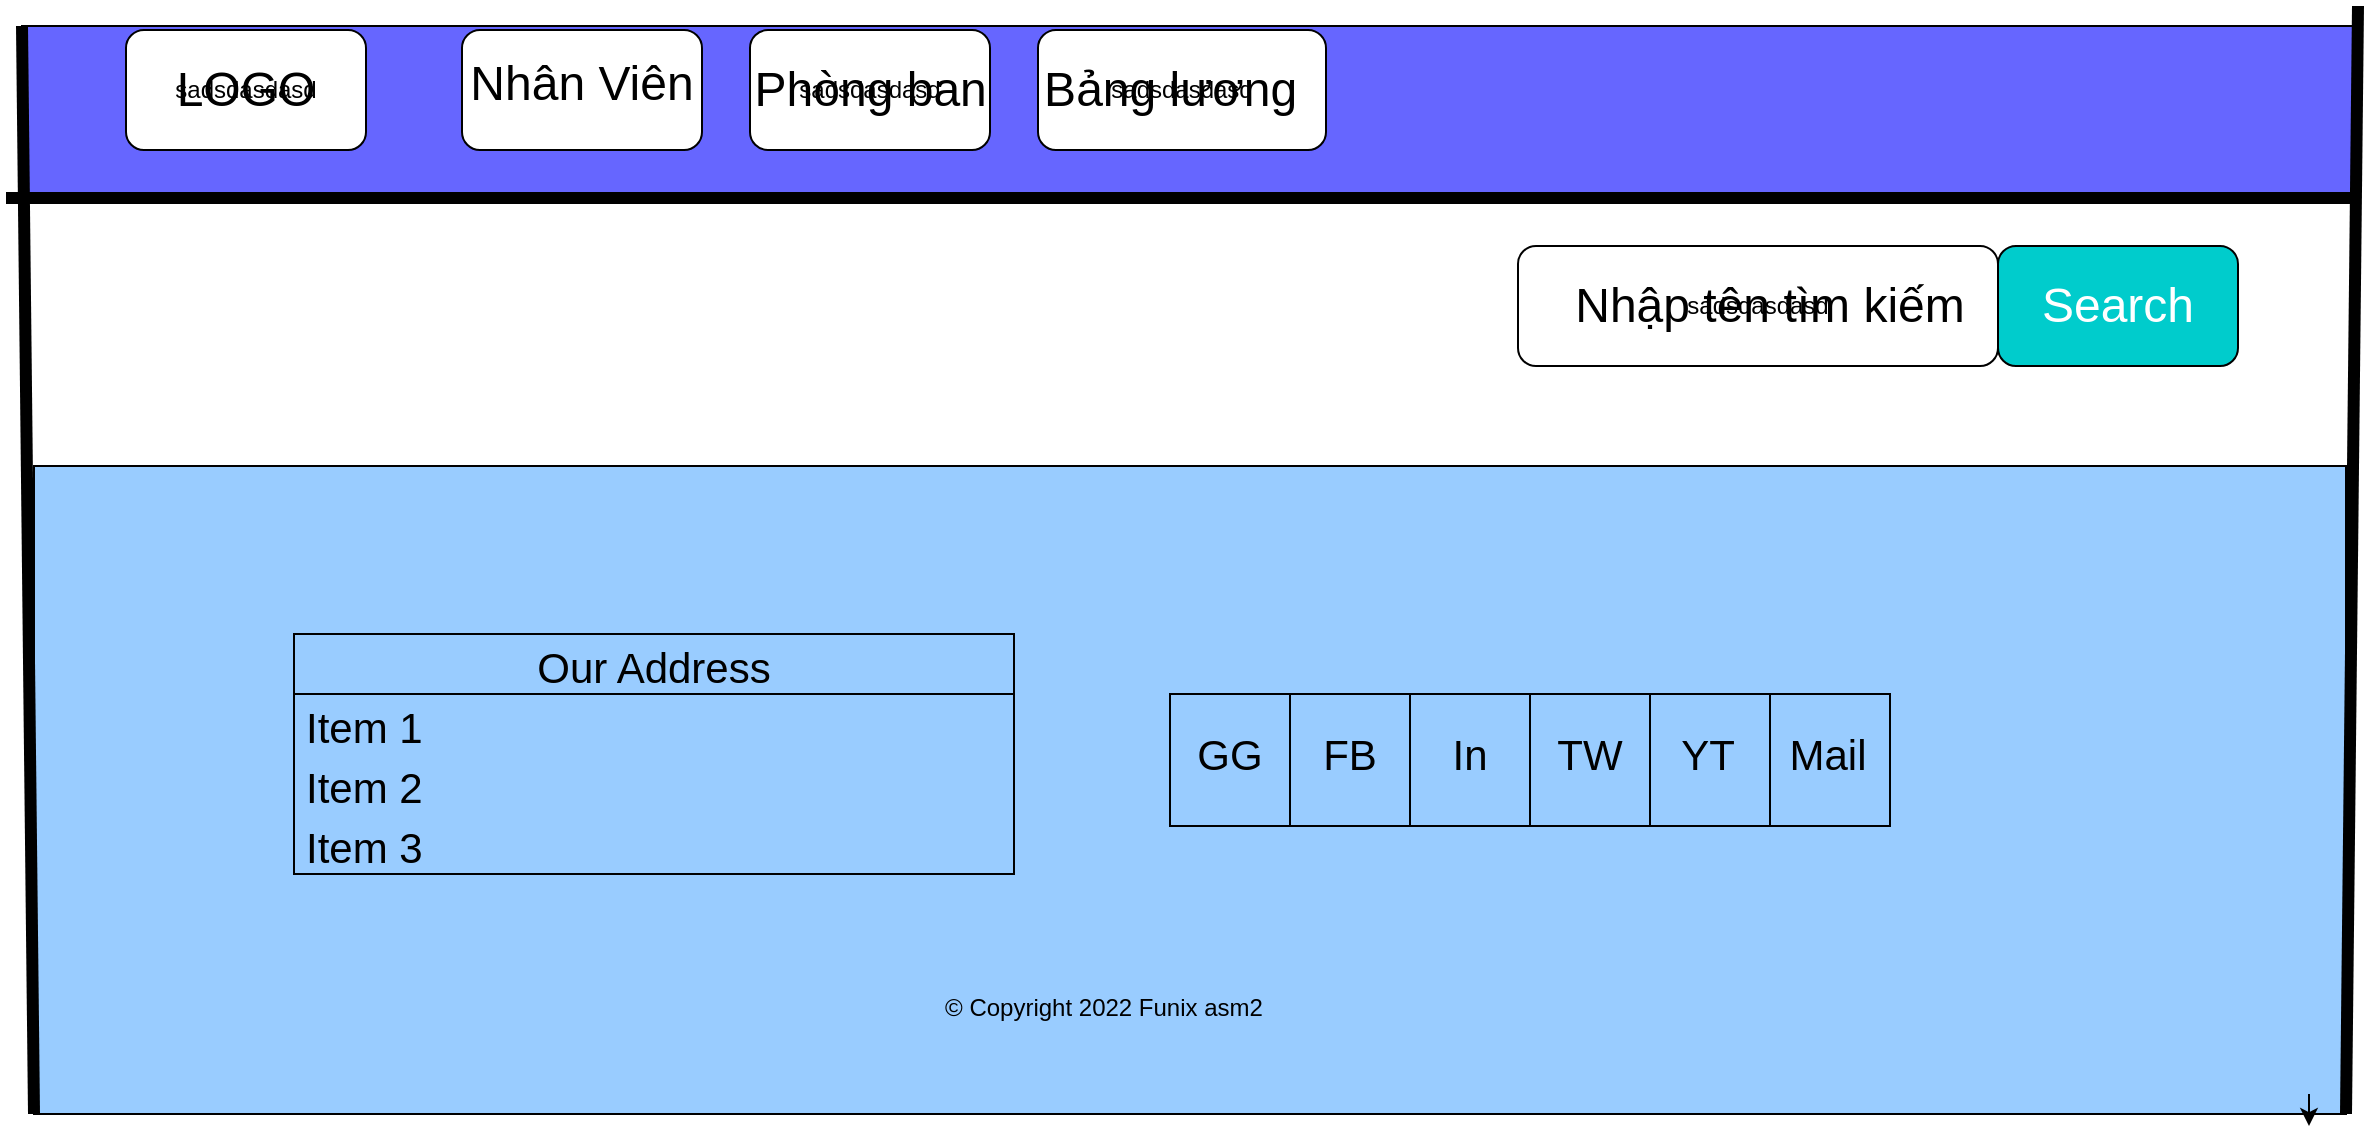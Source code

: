 <mxfile>
    <diagram id="h2eVnPpdoAb8v5rDvOMx" name="HomePage">
        <mxGraphModel dx="-75" dy="4398" grid="1" gridSize="10" guides="1" tooltips="1" connect="1" arrows="1" fold="1" page="1" pageScale="1" pageWidth="1200" pageHeight="1920" math="0" shadow="0">
            <root>
                <mxCell id="Jg_gk7vZRMAg4lEQgjq0-0"/>
                <mxCell id="Jg_gk7vZRMAg4lEQgjq0-1" parent="Jg_gk7vZRMAg4lEQgjq0-0"/>
                <mxCell id="NGjiAnK7j8B989IokQek-0" value="" style="rounded=0;whiteSpace=wrap;html=1;fontSize=21;fontColor=none;strokeColor=#000000;fillColor=#6666FF;noLabel=1;" parent="Jg_gk7vZRMAg4lEQgjq0-1" vertex="1">
                    <mxGeometry x="1220" y="-3770" width="1168" height="86" as="geometry"/>
                </mxCell>
                <mxCell id="NGjiAnK7j8B989IokQek-1" value="" style="endArrow=none;html=1;strokeWidth=6;fillColor=#fa6800;strokeColor=#000000;" parent="Jg_gk7vZRMAg4lEQgjq0-1" edge="1">
                    <mxGeometry width="50" height="50" relative="1" as="geometry">
                        <mxPoint x="1212" y="-3684" as="sourcePoint"/>
                        <mxPoint x="2388" y="-3684" as="targetPoint"/>
                    </mxGeometry>
                </mxCell>
                <mxCell id="NGjiAnK7j8B989IokQek-2" value="sadsdasdasd" style="rounded=1;whiteSpace=wrap;html=1;strokeColor=#000000;fillColor=#FFFFFF;" parent="Jg_gk7vZRMAg4lEQgjq0-1" vertex="1">
                    <mxGeometry x="1272" y="-3768" width="120" height="60" as="geometry"/>
                </mxCell>
                <mxCell id="NGjiAnK7j8B989IokQek-3" value="LOGO" style="text;html=1;strokeColor=none;fillColor=none;align=center;verticalAlign=middle;whiteSpace=wrap;rounded=0;fontColor=#000000;fontSize=24;" parent="Jg_gk7vZRMAg4lEQgjq0-1" vertex="1">
                    <mxGeometry x="1302" y="-3753" width="60" height="30" as="geometry"/>
                </mxCell>
                <mxCell id="NGjiAnK7j8B989IokQek-4" value="" style="rounded=1;whiteSpace=wrap;html=1;strokeColor=#000000;fillColor=#FFFFFF;" parent="Jg_gk7vZRMAg4lEQgjq0-1" vertex="1">
                    <mxGeometry x="1440" y="-3768" width="120" height="60" as="geometry"/>
                </mxCell>
                <mxCell id="NGjiAnK7j8B989IokQek-5" value="sadsdasdasd" style="rounded=1;whiteSpace=wrap;html=1;strokeColor=#000000;fillColor=#FFFFFF;" parent="Jg_gk7vZRMAg4lEQgjq0-1" vertex="1">
                    <mxGeometry x="1584" y="-3768" width="120" height="60" as="geometry"/>
                </mxCell>
                <mxCell id="NGjiAnK7j8B989IokQek-6" value="sadsdasdasd" style="rounded=1;whiteSpace=wrap;html=1;strokeColor=#000000;fillColor=#FFFFFF;" parent="Jg_gk7vZRMAg4lEQgjq0-1" vertex="1">
                    <mxGeometry x="1728" y="-3768" width="144" height="60" as="geometry"/>
                </mxCell>
                <mxCell id="NGjiAnK7j8B989IokQek-7" value="sadsdasdasd" style="rounded=1;whiteSpace=wrap;html=1;strokeColor=#000000;fillColor=#FFFFFF;" parent="Jg_gk7vZRMAg4lEQgjq0-1" vertex="1">
                    <mxGeometry x="1968" y="-3660" width="240" height="60" as="geometry"/>
                </mxCell>
                <mxCell id="NGjiAnK7j8B989IokQek-8" value="" style="rounded=1;whiteSpace=wrap;html=1;strokeColor=#000000;fillColor=#00CCCC;" parent="Jg_gk7vZRMAg4lEQgjq0-1" vertex="1">
                    <mxGeometry x="2208" y="-3660" width="120" height="60" as="geometry"/>
                </mxCell>
                <mxCell id="NGjiAnK7j8B989IokQek-9" value="Nhân Viên" style="text;html=1;strokeColor=none;fillColor=none;align=center;verticalAlign=middle;whiteSpace=wrap;rounded=0;fontColor=#000000;fontSize=24;" parent="Jg_gk7vZRMAg4lEQgjq0-1" vertex="1">
                    <mxGeometry x="1437" y="-3756" width="126" height="30" as="geometry"/>
                </mxCell>
                <mxCell id="NGjiAnK7j8B989IokQek-10" value="&amp;nbsp;Phòng ban" style="text;html=1;strokeColor=none;fillColor=none;align=center;verticalAlign=middle;whiteSpace=wrap;rounded=0;fontColor=#000000;fontSize=24;" parent="Jg_gk7vZRMAg4lEQgjq0-1" vertex="1">
                    <mxGeometry x="1578" y="-3753" width="126" height="30" as="geometry"/>
                </mxCell>
                <mxCell id="NGjiAnK7j8B989IokQek-11" value="&amp;nbsp;Bảng lương" style="text;html=1;strokeColor=none;fillColor=none;align=center;verticalAlign=middle;whiteSpace=wrap;rounded=0;fontColor=#000000;fontSize=24;" parent="Jg_gk7vZRMAg4lEQgjq0-1" vertex="1">
                    <mxGeometry x="1710" y="-3753" width="162" height="30" as="geometry"/>
                </mxCell>
                <mxCell id="NGjiAnK7j8B989IokQek-12" value="Nhập tên tìm kiếm" style="text;html=1;strokeColor=none;fillColor=none;align=center;verticalAlign=middle;whiteSpace=wrap;rounded=0;fontColor=#000000;fontSize=24;" parent="Jg_gk7vZRMAg4lEQgjq0-1" vertex="1">
                    <mxGeometry x="1992" y="-3645" width="204" height="30" as="geometry"/>
                </mxCell>
                <mxCell id="NGjiAnK7j8B989IokQek-13" value="Search" style="text;html=1;strokeColor=none;fillColor=none;align=center;verticalAlign=middle;whiteSpace=wrap;rounded=0;fontColor=#FFFFFF;fontSize=24;" parent="Jg_gk7vZRMAg4lEQgjq0-1" vertex="1">
                    <mxGeometry x="2187" y="-3645" width="162" height="30" as="geometry"/>
                </mxCell>
                <mxCell id="NGjiAnK7j8B989IokQek-15" value="" style="rounded=0;whiteSpace=wrap;html=1;fontSize=21;fontColor=none;strokeColor=#000000;fillColor=#99CCFF;noLabel=1;" parent="Jg_gk7vZRMAg4lEQgjq0-1" vertex="1">
                    <mxGeometry x="1226" y="-3550" width="1156" height="324" as="geometry"/>
                </mxCell>
                <mxCell id="NGjiAnK7j8B989IokQek-16" value="Our Address" style="swimlane;fontStyle=0;childLayout=stackLayout;horizontal=1;startSize=30;horizontalStack=0;resizeParent=1;resizeParentMax=0;resizeLast=0;collapsible=1;marginBottom=0;fontSize=21;fontColor=none;strokeColor=#000000;fillColor=#99CCFF;" parent="Jg_gk7vZRMAg4lEQgjq0-1" vertex="1">
                    <mxGeometry x="1356" y="-3466" width="360" height="120" as="geometry"/>
                </mxCell>
                <mxCell id="NGjiAnK7j8B989IokQek-17" value="Item 1" style="text;strokeColor=none;fillColor=none;align=left;verticalAlign=middle;spacingLeft=4;spacingRight=4;overflow=hidden;points=[[0,0.5],[1,0.5]];portConstraint=eastwest;rotatable=0;fontSize=21;fontColor=none;" parent="NGjiAnK7j8B989IokQek-16" vertex="1">
                    <mxGeometry y="30" width="360" height="30" as="geometry"/>
                </mxCell>
                <mxCell id="NGjiAnK7j8B989IokQek-18" value="Item 2" style="text;strokeColor=none;fillColor=none;align=left;verticalAlign=middle;spacingLeft=4;spacingRight=4;overflow=hidden;points=[[0,0.5],[1,0.5]];portConstraint=eastwest;rotatable=0;fontSize=21;fontColor=none;" parent="NGjiAnK7j8B989IokQek-16" vertex="1">
                    <mxGeometry y="60" width="360" height="30" as="geometry"/>
                </mxCell>
                <mxCell id="NGjiAnK7j8B989IokQek-19" value="Item 3" style="text;strokeColor=none;fillColor=none;align=left;verticalAlign=middle;spacingLeft=4;spacingRight=4;overflow=hidden;points=[[0,0.5],[1,0.5]];portConstraint=eastwest;rotatable=0;fontSize=21;fontColor=none;" parent="NGjiAnK7j8B989IokQek-16" vertex="1">
                    <mxGeometry y="90" width="360" height="30" as="geometry"/>
                </mxCell>
                <mxCell id="NGjiAnK7j8B989IokQek-21" value="" style="rounded=0;whiteSpace=wrap;html=1;fontSize=21;fontColor=none;strokeColor=#000000;fillColor=#99CCFF;" parent="Jg_gk7vZRMAg4lEQgjq0-1" vertex="1">
                    <mxGeometry x="1794" y="-3436" width="60" height="66" as="geometry"/>
                </mxCell>
                <mxCell id="NGjiAnK7j8B989IokQek-22" value="" style="rounded=0;whiteSpace=wrap;html=1;fontSize=21;fontColor=none;strokeColor=#000000;fillColor=#99CCFF;" parent="Jg_gk7vZRMAg4lEQgjq0-1" vertex="1">
                    <mxGeometry x="1854" y="-3436" width="60" height="66" as="geometry"/>
                </mxCell>
                <mxCell id="NGjiAnK7j8B989IokQek-23" value="" style="rounded=0;whiteSpace=wrap;html=1;fontSize=21;fontColor=none;strokeColor=#000000;fillColor=#99CCFF;" parent="Jg_gk7vZRMAg4lEQgjq0-1" vertex="1">
                    <mxGeometry x="1914" y="-3436" width="60" height="66" as="geometry"/>
                </mxCell>
                <mxCell id="NGjiAnK7j8B989IokQek-24" value="" style="rounded=0;whiteSpace=wrap;html=1;fontSize=21;fontColor=none;strokeColor=#000000;fillColor=#99CCFF;" parent="Jg_gk7vZRMAg4lEQgjq0-1" vertex="1">
                    <mxGeometry x="1974" y="-3436" width="60" height="66" as="geometry"/>
                </mxCell>
                <mxCell id="NGjiAnK7j8B989IokQek-25" value="" style="rounded=0;whiteSpace=wrap;html=1;fontSize=21;fontColor=none;strokeColor=#000000;fillColor=#99CCFF;" parent="Jg_gk7vZRMAg4lEQgjq0-1" vertex="1">
                    <mxGeometry x="2034" y="-3436" width="60" height="66" as="geometry"/>
                </mxCell>
                <mxCell id="NGjiAnK7j8B989IokQek-26" value="" style="rounded=0;whiteSpace=wrap;html=1;fontSize=21;fontColor=none;strokeColor=#000000;fillColor=#99CCFF;" parent="Jg_gk7vZRMAg4lEQgjq0-1" vertex="1">
                    <mxGeometry x="2094" y="-3436" width="60" height="66" as="geometry"/>
                </mxCell>
                <mxCell id="NGjiAnK7j8B989IokQek-27" value="GG" style="text;html=1;strokeColor=none;fillColor=none;align=center;verticalAlign=middle;whiteSpace=wrap;rounded=0;fontSize=21;fontColor=none;" parent="Jg_gk7vZRMAg4lEQgjq0-1" vertex="1">
                    <mxGeometry x="1794" y="-3421" width="60" height="30" as="geometry"/>
                </mxCell>
                <mxCell id="NGjiAnK7j8B989IokQek-28" value="FB" style="text;html=1;strokeColor=none;fillColor=none;align=center;verticalAlign=middle;whiteSpace=wrap;rounded=0;fontSize=21;fontColor=none;" parent="Jg_gk7vZRMAg4lEQgjq0-1" vertex="1">
                    <mxGeometry x="1854" y="-3421" width="60" height="30" as="geometry"/>
                </mxCell>
                <mxCell id="NGjiAnK7j8B989IokQek-29" value="In" style="text;html=1;strokeColor=none;fillColor=none;align=center;verticalAlign=middle;whiteSpace=wrap;rounded=0;fontSize=21;fontColor=none;" parent="Jg_gk7vZRMAg4lEQgjq0-1" vertex="1">
                    <mxGeometry x="1914" y="-3421" width="60" height="30" as="geometry"/>
                </mxCell>
                <mxCell id="NGjiAnK7j8B989IokQek-30" value="TW" style="text;html=1;strokeColor=none;fillColor=none;align=center;verticalAlign=middle;whiteSpace=wrap;rounded=0;fontSize=21;fontColor=none;" parent="Jg_gk7vZRMAg4lEQgjq0-1" vertex="1">
                    <mxGeometry x="1974" y="-3421" width="60" height="30" as="geometry"/>
                </mxCell>
                <mxCell id="NGjiAnK7j8B989IokQek-31" value="YT" style="text;html=1;strokeColor=none;fillColor=none;align=center;verticalAlign=middle;whiteSpace=wrap;rounded=0;fontSize=21;fontColor=none;" parent="Jg_gk7vZRMAg4lEQgjq0-1" vertex="1">
                    <mxGeometry x="2033" y="-3421" width="60" height="30" as="geometry"/>
                </mxCell>
                <mxCell id="NGjiAnK7j8B989IokQek-32" value="Mail" style="text;html=1;strokeColor=none;fillColor=none;align=center;verticalAlign=middle;whiteSpace=wrap;rounded=0;fontSize=21;fontColor=none;" parent="Jg_gk7vZRMAg4lEQgjq0-1" vertex="1">
                    <mxGeometry x="2093" y="-3421" width="60" height="30" as="geometry"/>
                </mxCell>
                <mxCell id="NGjiAnK7j8B989IokQek-33" value="" style="endArrow=none;html=1;fontSize=21;fontColor=none;strokeColor=#000000;strokeWidth=6;entryX=0;entryY=0;entryDx=0;entryDy=0;exitX=0;exitY=1;exitDx=0;exitDy=0;" parent="Jg_gk7vZRMAg4lEQgjq0-1" source="NGjiAnK7j8B989IokQek-15" target="NGjiAnK7j8B989IokQek-0" edge="1">
                    <mxGeometry width="50" height="50" relative="1" as="geometry">
                        <mxPoint x="1200" y="-2952" as="sourcePoint"/>
                        <mxPoint x="1166" y="-3650" as="targetPoint"/>
                    </mxGeometry>
                </mxCell>
                <mxCell id="NGjiAnK7j8B989IokQek-34" value="" style="endArrow=none;html=1;fontSize=21;fontColor=none;strokeColor=#000000;strokeWidth=6;entryX=0;entryY=0;entryDx=0;entryDy=0;exitX=1;exitY=1;exitDx=0;exitDy=0;" parent="Jg_gk7vZRMAg4lEQgjq0-1" source="NGjiAnK7j8B989IokQek-15" edge="1">
                    <mxGeometry width="50" height="50" relative="1" as="geometry">
                        <mxPoint x="2376" y="-3240" as="sourcePoint"/>
                        <mxPoint x="2388" y="-3780" as="targetPoint"/>
                    </mxGeometry>
                </mxCell>
                <mxCell id="NGjiAnK7j8B989IokQek-35" value="© Copyright 2022 Funix asm2" style="text;html=1;strokeColor=none;fillColor=none;align=center;verticalAlign=middle;whiteSpace=wrap;rounded=0;fontColor=#000000;" parent="Jg_gk7vZRMAg4lEQgjq0-1" vertex="1">
                    <mxGeometry x="1616" y="-3294" width="290" height="30" as="geometry"/>
                </mxCell>
                <mxCell id="NGjiAnK7j8B989IokQek-36" style="edgeStyle=none;html=1;fontSize=22;fontColor=#000000;" parent="Jg_gk7vZRMAg4lEQgjq0-1" edge="1">
                    <mxGeometry relative="1" as="geometry">
                        <mxPoint x="2363.5" y="-3236.01" as="sourcePoint"/>
                        <mxPoint x="2363.5" y="-3219.99" as="targetPoint"/>
                    </mxGeometry>
                </mxCell>
            </root>
        </mxGraphModel>
    </diagram>
    <diagram id="_HrGRLVCGVn3hehfQWW7" name="StaffList">
        <mxGraphModel dx="6825" dy="4710" grid="1" gridSize="12" guides="1" tooltips="1" connect="1" arrows="1" fold="1" page="1" pageScale="1" pageWidth="1200" pageHeight="1920" background="none" math="0" shadow="0">
            <root>
                <mxCell id="0"/>
                <mxCell id="1" parent="0"/>
                <mxCell id="59" value="" style="rounded=0;whiteSpace=wrap;html=1;fontSize=21;fontColor=none;strokeColor=#000000;fillColor=#6666FF;noLabel=1;" parent="1" vertex="1">
                    <mxGeometry x="12" y="-1908" width="1176" height="84" as="geometry"/>
                </mxCell>
                <mxCell id="4" value="" style="endArrow=none;html=1;strokeWidth=6;fillColor=#fa6800;strokeColor=#000000;" parent="1" edge="1">
                    <mxGeometry width="50" height="50" relative="1" as="geometry">
                        <mxPoint x="12" y="-1824" as="sourcePoint"/>
                        <mxPoint x="1188" y="-1824" as="targetPoint"/>
                    </mxGeometry>
                </mxCell>
                <mxCell id="5" value="sadsdasdasd" style="rounded=1;whiteSpace=wrap;html=1;strokeColor=#000000;fillColor=#FFFFFF;" parent="1" vertex="1">
                    <mxGeometry x="72" y="-1908" width="120" height="60" as="geometry"/>
                </mxCell>
                <mxCell id="7" value="LOGO" style="text;html=1;strokeColor=none;fillColor=none;align=center;verticalAlign=middle;whiteSpace=wrap;rounded=0;fontColor=#000000;fontSize=24;" parent="1" vertex="1">
                    <mxGeometry x="102" y="-1893" width="60" height="30" as="geometry"/>
                </mxCell>
                <mxCell id="9" value="" style="rounded=1;whiteSpace=wrap;html=1;strokeColor=#000000;fillColor=#B3B3B3;" parent="1" vertex="1">
                    <mxGeometry x="240" y="-1908" width="120" height="60" as="geometry"/>
                </mxCell>
                <mxCell id="10" value="sadsdasdasd" style="rounded=1;whiteSpace=wrap;html=1;strokeColor=#000000;fillColor=#FFFFFF;" parent="1" vertex="1">
                    <mxGeometry x="384" y="-1908" width="120" height="60" as="geometry"/>
                </mxCell>
                <mxCell id="11" value="sadsdasdasd" style="rounded=1;whiteSpace=wrap;html=1;strokeColor=#000000;fillColor=#FFFFFF;" parent="1" vertex="1">
                    <mxGeometry x="528" y="-1908" width="144" height="60" as="geometry"/>
                </mxCell>
                <mxCell id="12" value="sadsdasdasd" style="rounded=1;whiteSpace=wrap;html=1;strokeColor=#000000;fillColor=#FFFFFF;" parent="1" vertex="1">
                    <mxGeometry x="768" y="-1800" width="240" height="60" as="geometry"/>
                </mxCell>
                <mxCell id="13" value="" style="rounded=1;whiteSpace=wrap;html=1;strokeColor=#000000;fillColor=#00CCCC;" parent="1" vertex="1">
                    <mxGeometry x="1008" y="-1800" width="120" height="60" as="geometry"/>
                </mxCell>
                <mxCell id="14" value="" style="endArrow=none;html=1;strokeWidth=6;fillColor=#fa6800;strokeColor=#000000;" parent="1" edge="1">
                    <mxGeometry width="50" height="50" relative="1" as="geometry">
                        <mxPoint x="12" y="-1584" as="sourcePoint"/>
                        <mxPoint x="1188" y="-1584" as="targetPoint"/>
                    </mxGeometry>
                </mxCell>
                <mxCell id="16" value="Nhân Viên" style="text;html=1;strokeColor=none;fillColor=none;align=center;verticalAlign=middle;whiteSpace=wrap;rounded=0;fontColor=#000000;fontSize=24;" parent="1" vertex="1">
                    <mxGeometry x="237" y="-1896" width="126" height="30" as="geometry"/>
                </mxCell>
                <mxCell id="17" value="&amp;nbsp;Phòng ban" style="text;html=1;strokeColor=none;fillColor=none;align=center;verticalAlign=middle;whiteSpace=wrap;rounded=0;fontColor=#000000;fontSize=24;" parent="1" vertex="1">
                    <mxGeometry x="378" y="-1893" width="126" height="30" as="geometry"/>
                </mxCell>
                <mxCell id="18" value="&amp;nbsp;Bảng lương" style="text;html=1;strokeColor=none;fillColor=none;align=center;verticalAlign=middle;whiteSpace=wrap;rounded=0;fontColor=#000000;fontSize=24;" parent="1" vertex="1">
                    <mxGeometry x="510" y="-1893" width="162" height="30" as="geometry"/>
                </mxCell>
                <mxCell id="19" value="Nhập tên tìm kiếm" style="text;html=1;strokeColor=none;fillColor=none;align=center;verticalAlign=middle;whiteSpace=wrap;rounded=0;fontColor=#000000;fontSize=24;" parent="1" vertex="1">
                    <mxGeometry x="792" y="-1785" width="204" height="30" as="geometry"/>
                </mxCell>
                <mxCell id="20" value="Search" style="text;html=1;strokeColor=none;fillColor=none;align=center;verticalAlign=middle;whiteSpace=wrap;rounded=0;fontColor=#FFFFFF;fontSize=24;" parent="1" vertex="1">
                    <mxGeometry x="987" y="-1785" width="162" height="30" as="geometry"/>
                </mxCell>
                <mxCell id="21" value="&amp;nbsp;Nhân viên" style="text;html=1;strokeColor=none;fillColor=none;align=center;verticalAlign=middle;whiteSpace=wrap;rounded=0;fontSize=43;fontColor=#000000;fontStyle=1" parent="1" vertex="1">
                    <mxGeometry x="348" y="-1654" width="348" height="30" as="geometry"/>
                </mxCell>
                <mxCell id="22" value="" style="rounded=0;whiteSpace=wrap;html=1;fontSize=43;fontColor=#000000;strokeColor=#000000;fillColor=#00CCCC;" parent="1" vertex="1">
                    <mxGeometry x="42" y="-1536" width="150" height="144" as="geometry"/>
                </mxCell>
                <mxCell id="23" value="" style="rounded=0;whiteSpace=wrap;html=1;fontSize=43;fontColor=#000000;strokeColor=#000000;fillColor=#00CCCC;" parent="1" vertex="1">
                    <mxGeometry x="234" y="-1536" width="150" height="144" as="geometry"/>
                </mxCell>
                <mxCell id="24" value="" style="rounded=0;whiteSpace=wrap;html=1;fontSize=43;fontColor=#000000;strokeColor=#000000;fillColor=#00CCCC;" parent="1" vertex="1">
                    <mxGeometry x="432" y="-1536" width="150" height="144" as="geometry"/>
                </mxCell>
                <mxCell id="25" value="" style="rounded=0;whiteSpace=wrap;html=1;fontSize=43;fontColor=#000000;strokeColor=#000000;fillColor=#00CCCC;" parent="1" vertex="1">
                    <mxGeometry x="624" y="-1536" width="150" height="144" as="geometry"/>
                </mxCell>
                <mxCell id="26" value="" style="rounded=0;whiteSpace=wrap;html=1;fontSize=43;fontColor=#000000;strokeColor=#000000;fillColor=#00CCCC;" parent="1" vertex="1">
                    <mxGeometry x="813" y="-1536" width="150" height="144" as="geometry"/>
                </mxCell>
                <mxCell id="27" value="" style="rounded=0;whiteSpace=wrap;html=1;fontSize=43;fontColor=#000000;strokeColor=#000000;fillColor=#00CCCC;" parent="1" vertex="1">
                    <mxGeometry x="1008" y="-1536" width="150" height="144" as="geometry"/>
                </mxCell>
                <mxCell id="28" value="" style="rounded=0;whiteSpace=wrap;html=1;fontSize=43;fontColor=#000000;strokeColor=#000000;fillColor=#FFFFFF;" parent="1" vertex="1">
                    <mxGeometry x="42" y="-1392" width="150" height="48" as="geometry"/>
                </mxCell>
                <mxCell id="29" value="Nguyễn Văn A" style="text;html=1;strokeColor=none;fillColor=none;align=center;verticalAlign=middle;whiteSpace=wrap;rounded=0;fontSize=21;fontColor=#000000;fontStyle=0" parent="1" vertex="1">
                    <mxGeometry x="36" y="-1381.5" width="156" height="30" as="geometry"/>
                </mxCell>
                <mxCell id="30" value="" style="rounded=0;whiteSpace=wrap;html=1;fontSize=43;fontColor=#000000;strokeColor=#000000;fillColor=#FFFFFF;" parent="1" vertex="1">
                    <mxGeometry x="234" y="-1392" width="150" height="48" as="geometry"/>
                </mxCell>
                <mxCell id="32" value="" style="rounded=0;whiteSpace=wrap;html=1;fontSize=43;fontColor=#000000;strokeColor=#000000;fillColor=#FFFFFF;" parent="1" vertex="1">
                    <mxGeometry x="430" y="-1392" width="150" height="48" as="geometry"/>
                </mxCell>
                <mxCell id="34" value="" style="rounded=0;whiteSpace=wrap;html=1;fontSize=43;fontColor=#000000;strokeColor=#000000;fillColor=#FFFFFF;" parent="1" vertex="1">
                    <mxGeometry x="624" y="-1390.5" width="150" height="48" as="geometry"/>
                </mxCell>
                <mxCell id="36" value="" style="rounded=0;whiteSpace=wrap;html=1;fontSize=43;fontColor=#000000;strokeColor=#000000;fillColor=#FFFFFF;" parent="1" vertex="1">
                    <mxGeometry x="813" y="-1392" width="150" height="48" as="geometry"/>
                </mxCell>
                <mxCell id="38" value="" style="rounded=0;whiteSpace=wrap;html=1;fontSize=43;fontColor=#000000;strokeColor=#000000;fillColor=#FFFFFF;" parent="1" vertex="1">
                    <mxGeometry x="1007" y="-1392" width="150" height="48" as="geometry"/>
                </mxCell>
                <mxCell id="40" value="" style="rounded=0;whiteSpace=wrap;html=1;fontSize=43;fontColor=#000000;strokeColor=#000000;fillColor=#00CCCC;" parent="1" vertex="1">
                    <mxGeometry x="41" y="-1296" width="150" height="144" as="geometry"/>
                </mxCell>
                <mxCell id="41" value="" style="rounded=0;whiteSpace=wrap;html=1;fontSize=43;fontColor=#000000;strokeColor=#000000;fillColor=#00CCCC;" parent="1" vertex="1">
                    <mxGeometry x="233" y="-1296" width="150" height="144" as="geometry"/>
                </mxCell>
                <mxCell id="42" value="" style="rounded=0;whiteSpace=wrap;html=1;fontSize=43;fontColor=#000000;strokeColor=#000000;fillColor=#00CCCC;" parent="1" vertex="1">
                    <mxGeometry x="431" y="-1296" width="150" height="144" as="geometry"/>
                </mxCell>
                <mxCell id="43" value="" style="rounded=0;whiteSpace=wrap;html=1;fontSize=43;fontColor=#000000;strokeColor=#000000;fillColor=#00CCCC;" parent="1" vertex="1">
                    <mxGeometry x="623" y="-1296" width="150" height="144" as="geometry"/>
                </mxCell>
                <mxCell id="44" value="" style="rounded=0;whiteSpace=wrap;html=1;fontSize=43;fontColor=#000000;strokeColor=#000000;fillColor=#00CCCC;" parent="1" vertex="1">
                    <mxGeometry x="812" y="-1296" width="150" height="144" as="geometry"/>
                </mxCell>
                <mxCell id="45" value="" style="rounded=0;whiteSpace=wrap;html=1;fontSize=43;fontColor=#000000;strokeColor=#000000;fillColor=#00CCCC;" parent="1" vertex="1">
                    <mxGeometry x="1007" y="-1296" width="150" height="144" as="geometry"/>
                </mxCell>
                <mxCell id="46" value="" style="rounded=0;whiteSpace=wrap;html=1;fontSize=43;fontColor=#000000;strokeColor=#000000;fillColor=#FFFFFF;" parent="1" vertex="1">
                    <mxGeometry x="41" y="-1152" width="150" height="48" as="geometry"/>
                </mxCell>
                <mxCell id="47" value="" style="rounded=0;whiteSpace=wrap;html=1;fontSize=43;fontColor=#000000;strokeColor=#000000;fillColor=#FFFFFF;" parent="1" vertex="1">
                    <mxGeometry x="233" y="-1152" width="150" height="48" as="geometry"/>
                </mxCell>
                <mxCell id="49" value="" style="rounded=0;whiteSpace=wrap;html=1;fontSize=43;fontColor=#000000;strokeColor=#000000;fillColor=#FFFFFF;" parent="1" vertex="1">
                    <mxGeometry x="429" y="-1152" width="150" height="48" as="geometry"/>
                </mxCell>
                <mxCell id="51" value="" style="rounded=0;whiteSpace=wrap;html=1;fontSize=43;fontColor=#000000;strokeColor=#000000;fillColor=#FFFFFF;" parent="1" vertex="1">
                    <mxGeometry x="623" y="-1150.5" width="150" height="48" as="geometry"/>
                </mxCell>
                <mxCell id="53" value="" style="rounded=0;whiteSpace=wrap;html=1;fontSize=43;fontColor=#000000;strokeColor=#000000;fillColor=#FFFFFF;" parent="1" vertex="1">
                    <mxGeometry x="812" y="-1152" width="150" height="48" as="geometry"/>
                </mxCell>
                <mxCell id="55" value="" style="rounded=0;whiteSpace=wrap;html=1;fontSize=43;fontColor=#000000;strokeColor=#000000;fillColor=#FFFFFF;" parent="1" vertex="1">
                    <mxGeometry x="1006" y="-1152" width="150" height="48" as="geometry"/>
                </mxCell>
                <mxCell id="G8bd0thP7WFpw7eDlcJy-112" style="edgeStyle=none;html=1;exitX=0;exitY=1;exitDx=0;exitDy=0;fontSize=22;fontColor=#000000;" edge="1" parent="1" source="61">
                    <mxGeometry relative="1" as="geometry">
                        <mxPoint x="0.143" y="-731.286" as="targetPoint"/>
                    </mxGeometry>
                </mxCell>
                <mxCell id="61" value="" style="rounded=0;whiteSpace=wrap;html=1;fontSize=21;fontColor=none;strokeColor=#000000;fillColor=#99CCFF;noLabel=1;" parent="1" vertex="1">
                    <mxGeometry x="18" y="-1056" width="1164" height="324" as="geometry"/>
                </mxCell>
                <mxCell id="64" value="Our Address" style="swimlane;fontStyle=0;childLayout=stackLayout;horizontal=1;startSize=30;horizontalStack=0;resizeParent=1;resizeParentMax=0;resizeLast=0;collapsible=1;marginBottom=0;fontSize=21;fontColor=none;strokeColor=#000000;fillColor=#99CCFF;" parent="1" vertex="1">
                    <mxGeometry x="150" y="-972" width="360" height="120" as="geometry"/>
                </mxCell>
                <mxCell id="65" value="Item 1" style="text;strokeColor=none;fillColor=none;align=left;verticalAlign=middle;spacingLeft=4;spacingRight=4;overflow=hidden;points=[[0,0.5],[1,0.5]];portConstraint=eastwest;rotatable=0;fontSize=21;fontColor=none;" parent="64" vertex="1">
                    <mxGeometry y="30" width="360" height="30" as="geometry"/>
                </mxCell>
                <mxCell id="66" value="Item 2" style="text;strokeColor=none;fillColor=none;align=left;verticalAlign=middle;spacingLeft=4;spacingRight=4;overflow=hidden;points=[[0,0.5],[1,0.5]];portConstraint=eastwest;rotatable=0;fontSize=21;fontColor=none;" parent="64" vertex="1">
                    <mxGeometry y="60" width="360" height="30" as="geometry"/>
                </mxCell>
                <mxCell id="67" value="Item 3" style="text;strokeColor=none;fillColor=none;align=left;verticalAlign=middle;spacingLeft=4;spacingRight=4;overflow=hidden;points=[[0,0.5],[1,0.5]];portConstraint=eastwest;rotatable=0;fontSize=21;fontColor=none;" parent="64" vertex="1">
                    <mxGeometry y="90" width="360" height="30" as="geometry"/>
                </mxCell>
                <mxCell id="68" value="Nguyễn Văn A" style="text;html=1;strokeColor=none;fillColor=none;align=center;verticalAlign=middle;whiteSpace=wrap;rounded=0;fontSize=21;fontColor=#000000;fontStyle=0" parent="1" vertex="1">
                    <mxGeometry x="170" y="-1381.5" width="276" height="30" as="geometry"/>
                </mxCell>
                <mxCell id="69" value="Nguyễn Văn A" style="text;html=1;strokeColor=none;fillColor=none;align=center;verticalAlign=middle;whiteSpace=wrap;rounded=0;fontSize=21;fontColor=#000000;fontStyle=0" parent="1" vertex="1">
                    <mxGeometry x="366" y="-1381.5" width="276" height="30" as="geometry"/>
                </mxCell>
                <mxCell id="70" value="Nguyễn Văn A" style="text;html=1;strokeColor=none;fillColor=none;align=center;verticalAlign=middle;whiteSpace=wrap;rounded=0;fontSize=21;fontColor=#000000;fontStyle=0" parent="1" vertex="1">
                    <mxGeometry x="561" y="-1381.5" width="276" height="30" as="geometry"/>
                </mxCell>
                <mxCell id="71" value="Nguyễn Văn A" style="text;html=1;strokeColor=none;fillColor=none;align=center;verticalAlign=middle;whiteSpace=wrap;rounded=0;fontSize=21;fontColor=#000000;fontStyle=0" parent="1" vertex="1">
                    <mxGeometry x="749" y="-1381.5" width="276" height="30" as="geometry"/>
                </mxCell>
                <mxCell id="74" value="Nguyễn Văn A" style="text;html=1;strokeColor=none;fillColor=none;align=center;verticalAlign=middle;whiteSpace=wrap;rounded=0;fontSize=21;fontColor=#000000;fontStyle=0" parent="1" vertex="1">
                    <mxGeometry x="170" y="-1142.25" width="276" height="30" as="geometry"/>
                </mxCell>
                <mxCell id="75" value="Nguyễn Văn A" style="text;html=1;strokeColor=none;fillColor=none;align=center;verticalAlign=middle;whiteSpace=wrap;rounded=0;fontSize=21;fontColor=#000000;fontStyle=0" parent="1" vertex="1">
                    <mxGeometry x="366" y="-1142.25" width="276" height="30" as="geometry"/>
                </mxCell>
                <mxCell id="76" value="Nguyễn Văn A" style="text;html=1;strokeColor=none;fillColor=none;align=center;verticalAlign=middle;whiteSpace=wrap;rounded=0;fontSize=21;fontColor=#000000;fontStyle=0" parent="1" vertex="1">
                    <mxGeometry x="574.5" y="-1141.5" width="249" height="30" as="geometry"/>
                </mxCell>
                <mxCell id="77" value="Nguyễn Văn A" style="text;html=1;strokeColor=none;fillColor=none;align=center;verticalAlign=middle;whiteSpace=wrap;rounded=0;fontSize=21;fontColor=#000000;fontStyle=0" parent="1" vertex="1">
                    <mxGeometry x="749" y="-1142.25" width="276" height="30" as="geometry"/>
                </mxCell>
                <mxCell id="79" value="Img" style="text;html=1;strokeColor=none;fillColor=none;align=center;verticalAlign=middle;whiteSpace=wrap;rounded=0;fontSize=21;fontColor=none;" parent="1" vertex="1">
                    <mxGeometry x="86" y="-1479" width="60" height="30" as="geometry"/>
                </mxCell>
                <mxCell id="80" value="Img" style="text;html=1;strokeColor=none;fillColor=none;align=center;verticalAlign=middle;whiteSpace=wrap;rounded=0;fontSize=21;fontColor=none;" parent="1" vertex="1">
                    <mxGeometry x="84" y="-1239" width="60" height="30" as="geometry"/>
                </mxCell>
                <mxCell id="81" value="Img" style="text;html=1;strokeColor=none;fillColor=none;align=center;verticalAlign=middle;whiteSpace=wrap;rounded=0;fontSize=21;fontColor=none;" parent="1" vertex="1">
                    <mxGeometry x="288" y="-1479" width="60" height="30" as="geometry"/>
                </mxCell>
                <mxCell id="82" value="Img" style="text;html=1;strokeColor=none;fillColor=none;align=center;verticalAlign=middle;whiteSpace=wrap;rounded=0;fontSize=21;fontColor=none;" parent="1" vertex="1">
                    <mxGeometry x="286" y="-1239" width="60" height="30" as="geometry"/>
                </mxCell>
                <mxCell id="83" value="Img" style="text;html=1;strokeColor=none;fillColor=none;align=center;verticalAlign=middle;whiteSpace=wrap;rounded=0;fontSize=21;fontColor=none;" parent="1" vertex="1">
                    <mxGeometry x="470" y="-1479" width="60" height="30" as="geometry"/>
                </mxCell>
                <mxCell id="84" value="Img" style="text;html=1;strokeColor=none;fillColor=none;align=center;verticalAlign=middle;whiteSpace=wrap;rounded=0;fontSize=21;fontColor=none;" parent="1" vertex="1">
                    <mxGeometry x="468" y="-1239" width="60" height="30" as="geometry"/>
                </mxCell>
                <mxCell id="85" value="Img" style="text;html=1;strokeColor=none;fillColor=none;align=center;verticalAlign=middle;whiteSpace=wrap;rounded=0;fontSize=21;fontColor=none;" parent="1" vertex="1">
                    <mxGeometry x="672" y="-1479" width="60" height="30" as="geometry"/>
                </mxCell>
                <mxCell id="86" value="Img" style="text;html=1;strokeColor=none;fillColor=none;align=center;verticalAlign=middle;whiteSpace=wrap;rounded=0;fontSize=21;fontColor=none;" parent="1" vertex="1">
                    <mxGeometry x="670" y="-1239" width="60" height="30" as="geometry"/>
                </mxCell>
                <mxCell id="87" value="Img" style="text;html=1;strokeColor=none;fillColor=none;align=center;verticalAlign=middle;whiteSpace=wrap;rounded=0;fontSize=21;fontColor=none;" parent="1" vertex="1">
                    <mxGeometry x="866" y="-1479" width="60" height="30" as="geometry"/>
                </mxCell>
                <mxCell id="88" value="Img" style="text;html=1;strokeColor=none;fillColor=none;align=center;verticalAlign=middle;whiteSpace=wrap;rounded=0;fontSize=21;fontColor=none;" parent="1" vertex="1">
                    <mxGeometry x="864" y="-1239" width="60" height="30" as="geometry"/>
                </mxCell>
                <mxCell id="89" value="Img" style="text;html=1;strokeColor=none;fillColor=none;align=center;verticalAlign=middle;whiteSpace=wrap;rounded=0;fontSize=21;fontColor=none;" parent="1" vertex="1">
                    <mxGeometry x="1068" y="-1479" width="60" height="30" as="geometry"/>
                </mxCell>
                <mxCell id="90" value="Img" style="text;html=1;strokeColor=none;fillColor=none;align=center;verticalAlign=middle;whiteSpace=wrap;rounded=0;fontSize=21;fontColor=none;" parent="1" vertex="1">
                    <mxGeometry x="1066" y="-1239" width="60" height="30" as="geometry"/>
                </mxCell>
                <mxCell id="91" value="" style="rounded=0;whiteSpace=wrap;html=1;fontSize=21;fontColor=none;strokeColor=#000000;fillColor=#99CCFF;" parent="1" vertex="1">
                    <mxGeometry x="588" y="-942" width="60" height="66" as="geometry"/>
                </mxCell>
                <mxCell id="92" value="" style="rounded=0;whiteSpace=wrap;html=1;fontSize=21;fontColor=none;strokeColor=#000000;fillColor=#99CCFF;" parent="1" vertex="1">
                    <mxGeometry x="648" y="-942" width="60" height="66" as="geometry"/>
                </mxCell>
                <mxCell id="95" value="" style="rounded=0;whiteSpace=wrap;html=1;fontSize=21;fontColor=none;strokeColor=#000000;fillColor=#99CCFF;" parent="1" vertex="1">
                    <mxGeometry x="708" y="-942" width="60" height="66" as="geometry"/>
                </mxCell>
                <mxCell id="96" value="" style="rounded=0;whiteSpace=wrap;html=1;fontSize=21;fontColor=none;strokeColor=#000000;fillColor=#99CCFF;" parent="1" vertex="1">
                    <mxGeometry x="768" y="-942" width="60" height="66" as="geometry"/>
                </mxCell>
                <mxCell id="97" value="" style="rounded=0;whiteSpace=wrap;html=1;fontSize=21;fontColor=none;strokeColor=#000000;fillColor=#99CCFF;" parent="1" vertex="1">
                    <mxGeometry x="828" y="-942" width="60" height="66" as="geometry"/>
                </mxCell>
                <mxCell id="98" value="" style="rounded=0;whiteSpace=wrap;html=1;fontSize=21;fontColor=none;strokeColor=#000000;fillColor=#99CCFF;" parent="1" vertex="1">
                    <mxGeometry x="888" y="-942" width="60" height="66" as="geometry"/>
                </mxCell>
                <mxCell id="99" value="GG" style="text;html=1;strokeColor=none;fillColor=none;align=center;verticalAlign=middle;whiteSpace=wrap;rounded=0;fontSize=21;fontColor=none;" parent="1" vertex="1">
                    <mxGeometry x="588" y="-927" width="60" height="30" as="geometry"/>
                </mxCell>
                <mxCell id="100" value="FB" style="text;html=1;strokeColor=none;fillColor=none;align=center;verticalAlign=middle;whiteSpace=wrap;rounded=0;fontSize=21;fontColor=none;" parent="1" vertex="1">
                    <mxGeometry x="648" y="-927" width="60" height="30" as="geometry"/>
                </mxCell>
                <mxCell id="101" value="In" style="text;html=1;strokeColor=none;fillColor=none;align=center;verticalAlign=middle;whiteSpace=wrap;rounded=0;fontSize=21;fontColor=none;" parent="1" vertex="1">
                    <mxGeometry x="708" y="-927" width="60" height="30" as="geometry"/>
                </mxCell>
                <mxCell id="102" value="TW" style="text;html=1;strokeColor=none;fillColor=none;align=center;verticalAlign=middle;whiteSpace=wrap;rounded=0;fontSize=21;fontColor=none;" parent="1" vertex="1">
                    <mxGeometry x="768" y="-927" width="60" height="30" as="geometry"/>
                </mxCell>
                <mxCell id="103" value="YT" style="text;html=1;strokeColor=none;fillColor=none;align=center;verticalAlign=middle;whiteSpace=wrap;rounded=0;fontSize=21;fontColor=none;" parent="1" vertex="1">
                    <mxGeometry x="827" y="-927" width="60" height="30" as="geometry"/>
                </mxCell>
                <mxCell id="104" value="Mail" style="text;html=1;strokeColor=none;fillColor=none;align=center;verticalAlign=middle;whiteSpace=wrap;rounded=0;fontSize=21;fontColor=none;" parent="1" vertex="1">
                    <mxGeometry x="887" y="-927" width="60" height="30" as="geometry"/>
                </mxCell>
                <mxCell id="105" value="" style="endArrow=none;html=1;fontSize=21;fontColor=none;strokeColor=#000000;strokeWidth=6;exitX=0;exitY=1;exitDx=0;exitDy=0;" parent="1" source="61" edge="1">
                    <mxGeometry width="50" height="50" relative="1" as="geometry">
                        <mxPoint y="-1092" as="sourcePoint"/>
                        <mxPoint x="12" y="-1908" as="targetPoint"/>
                    </mxGeometry>
                </mxCell>
                <mxCell id="107" value="" style="endArrow=none;html=1;fontSize=21;fontColor=none;strokeColor=#000000;strokeWidth=6;exitX=0;exitY=1;exitDx=0;exitDy=0;" parent="1" edge="1">
                    <mxGeometry width="50" height="50" relative="1" as="geometry">
                        <mxPoint x="1176.0" y="-732.0" as="sourcePoint"/>
                        <mxPoint x="1188" y="-1908" as="targetPoint"/>
                    </mxGeometry>
                </mxCell>
                <mxCell id="ejF7LssClH1Wu44OlAL8-108" value="© Copyright 2022 Funix asm2" style="text;html=1;strokeColor=none;fillColor=none;align=center;verticalAlign=middle;whiteSpace=wrap;rounded=0;fontColor=#000000;" vertex="1" parent="1">
                    <mxGeometry x="410" y="-800" width="290" height="30" as="geometry"/>
                </mxCell>
                <mxCell id="G8bd0thP7WFpw7eDlcJy-109" value="Nguyễn Văn A" style="text;html=1;strokeColor=none;fillColor=none;align=center;verticalAlign=middle;whiteSpace=wrap;rounded=0;fontSize=21;fontColor=#000000;fontStyle=0" vertex="1" parent="1">
                    <mxGeometry x="38" y="-1142.25" width="156" height="30" as="geometry"/>
                </mxCell>
                <mxCell id="G8bd0thP7WFpw7eDlcJy-110" value="Nguyễn Văn A" style="text;html=1;strokeColor=none;fillColor=none;align=center;verticalAlign=middle;whiteSpace=wrap;rounded=0;fontSize=21;fontColor=#000000;fontStyle=0" vertex="1" parent="1">
                    <mxGeometry x="1000" y="-1381.5" width="156" height="30" as="geometry"/>
                </mxCell>
                <mxCell id="G8bd0thP7WFpw7eDlcJy-111" value="Nguyễn Văn A" style="text;html=1;strokeColor=none;fillColor=none;align=center;verticalAlign=middle;whiteSpace=wrap;rounded=0;fontSize=21;fontColor=#000000;fontStyle=0" vertex="1" parent="1">
                    <mxGeometry x="1001" y="-1143" width="156" height="30" as="geometry"/>
                </mxCell>
            </root>
        </mxGraphModel>
    </diagram>
    <diagram id="-39rN4e7wy7LdYi53Hg4" name="StaffDetail">
        <mxGraphModel dx="1300" dy="5080" grid="1" gridSize="10" guides="1" tooltips="1" connect="1" arrows="1" fold="1" page="1" pageScale="1" pageWidth="1200" pageHeight="1920" background="#ffffff" math="0" shadow="0">
            <root>
                <mxCell id="OPur0T5QNSAnFvhMhhMM-0"/>
                <mxCell id="OPur0T5QNSAnFvhMhhMM-1" parent="OPur0T5QNSAnFvhMhhMM-0"/>
                <mxCell id="xdO2DTiFdMZuw5qDjqXV-0" value="" style="rounded=0;whiteSpace=wrap;html=1;fontSize=21;fontColor=none;strokeColor=#000000;fillColor=#6666FF;noLabel=1;" vertex="1" parent="OPur0T5QNSAnFvhMhhMM-1">
                    <mxGeometry x="1220" y="-3770" width="1168" height="86" as="geometry"/>
                </mxCell>
                <mxCell id="xdO2DTiFdMZuw5qDjqXV-1" value="" style="endArrow=none;html=1;strokeWidth=6;fillColor=#fa6800;strokeColor=#000000;" edge="1" parent="OPur0T5QNSAnFvhMhhMM-1">
                    <mxGeometry width="50" height="50" relative="1" as="geometry">
                        <mxPoint x="1212" y="-3684" as="sourcePoint"/>
                        <mxPoint x="2388" y="-3684" as="targetPoint"/>
                    </mxGeometry>
                </mxCell>
                <mxCell id="xdO2DTiFdMZuw5qDjqXV-2" value="sadsdasdasd" style="rounded=1;whiteSpace=wrap;html=1;strokeColor=#000000;fillColor=#FFFFFF;" vertex="1" parent="OPur0T5QNSAnFvhMhhMM-1">
                    <mxGeometry x="1272" y="-3768" width="120" height="60" as="geometry"/>
                </mxCell>
                <mxCell id="xdO2DTiFdMZuw5qDjqXV-3" value="LOGO" style="text;html=1;strokeColor=none;fillColor=none;align=center;verticalAlign=middle;whiteSpace=wrap;rounded=0;fontColor=#000000;fontSize=24;" vertex="1" parent="OPur0T5QNSAnFvhMhhMM-1">
                    <mxGeometry x="1302" y="-3753" width="60" height="30" as="geometry"/>
                </mxCell>
                <mxCell id="xdO2DTiFdMZuw5qDjqXV-4" value="" style="rounded=1;whiteSpace=wrap;html=1;strokeColor=#000000;fillColor=#B3B3B3;" vertex="1" parent="OPur0T5QNSAnFvhMhhMM-1">
                    <mxGeometry x="1440" y="-3768" width="120" height="60" as="geometry"/>
                </mxCell>
                <mxCell id="xdO2DTiFdMZuw5qDjqXV-5" value="sadsdasdasd" style="rounded=1;whiteSpace=wrap;html=1;strokeColor=#000000;fillColor=#FFFFFF;" vertex="1" parent="OPur0T5QNSAnFvhMhhMM-1">
                    <mxGeometry x="1584" y="-3768" width="120" height="60" as="geometry"/>
                </mxCell>
                <mxCell id="xdO2DTiFdMZuw5qDjqXV-6" value="sadsdasdasd" style="rounded=1;whiteSpace=wrap;html=1;strokeColor=#000000;fillColor=#FFFFFF;" vertex="1" parent="OPur0T5QNSAnFvhMhhMM-1">
                    <mxGeometry x="1728" y="-3768" width="144" height="60" as="geometry"/>
                </mxCell>
                <mxCell id="xdO2DTiFdMZuw5qDjqXV-7" value="sadsdasdasd" style="rounded=1;whiteSpace=wrap;html=1;strokeColor=#000000;fillColor=#FFFFFF;" vertex="1" parent="OPur0T5QNSAnFvhMhhMM-1">
                    <mxGeometry x="1968" y="-3660" width="240" height="60" as="geometry"/>
                </mxCell>
                <mxCell id="xdO2DTiFdMZuw5qDjqXV-8" value="" style="rounded=1;whiteSpace=wrap;html=1;strokeColor=#000000;fillColor=#00CCCC;" vertex="1" parent="OPur0T5QNSAnFvhMhhMM-1">
                    <mxGeometry x="2208" y="-3660" width="120" height="60" as="geometry"/>
                </mxCell>
                <mxCell id="xdO2DTiFdMZuw5qDjqXV-10" value="Nhân Viên" style="text;html=1;strokeColor=none;fillColor=none;align=center;verticalAlign=middle;whiteSpace=wrap;rounded=0;fontColor=#000000;fontSize=24;" vertex="1" parent="OPur0T5QNSAnFvhMhhMM-1">
                    <mxGeometry x="1437" y="-3756" width="126" height="30" as="geometry"/>
                </mxCell>
                <mxCell id="xdO2DTiFdMZuw5qDjqXV-11" value="&amp;nbsp;Phòng ban" style="text;html=1;strokeColor=none;fillColor=none;align=center;verticalAlign=middle;whiteSpace=wrap;rounded=0;fontColor=#000000;fontSize=24;" vertex="1" parent="OPur0T5QNSAnFvhMhhMM-1">
                    <mxGeometry x="1578" y="-3753" width="126" height="30" as="geometry"/>
                </mxCell>
                <mxCell id="xdO2DTiFdMZuw5qDjqXV-12" value="&amp;nbsp;Bảng lương" style="text;html=1;strokeColor=none;fillColor=none;align=center;verticalAlign=middle;whiteSpace=wrap;rounded=0;fontColor=#000000;fontSize=24;" vertex="1" parent="OPur0T5QNSAnFvhMhhMM-1">
                    <mxGeometry x="1710" y="-3753" width="162" height="30" as="geometry"/>
                </mxCell>
                <mxCell id="xdO2DTiFdMZuw5qDjqXV-13" value="Nhập tên tìm kiếm" style="text;html=1;strokeColor=none;fillColor=none;align=center;verticalAlign=middle;whiteSpace=wrap;rounded=0;fontColor=#000000;fontSize=24;" vertex="1" parent="OPur0T5QNSAnFvhMhhMM-1">
                    <mxGeometry x="1992" y="-3645" width="204" height="30" as="geometry"/>
                </mxCell>
                <mxCell id="xdO2DTiFdMZuw5qDjqXV-14" value="Search" style="text;html=1;strokeColor=none;fillColor=none;align=center;verticalAlign=middle;whiteSpace=wrap;rounded=0;fontColor=#FFFFFF;fontSize=24;" vertex="1" parent="OPur0T5QNSAnFvhMhhMM-1">
                    <mxGeometry x="2187" y="-3645" width="162" height="30" as="geometry"/>
                </mxCell>
                <mxCell id="xdO2DTiFdMZuw5qDjqXV-16" value="" style="rounded=0;whiteSpace=wrap;html=1;fontSize=43;fontColor=#000000;strokeColor=#000000;fillColor=#00CCCC;" vertex="1" parent="OPur0T5QNSAnFvhMhhMM-1">
                    <mxGeometry x="1242" y="-3396" width="338" height="336" as="geometry"/>
                </mxCell>
                <mxCell id="xdO2DTiFdMZuw5qDjqXV-41" value="" style="rounded=0;whiteSpace=wrap;html=1;fontSize=21;fontColor=none;strokeColor=#000000;fillColor=#99CCFF;noLabel=1;" vertex="1" parent="OPur0T5QNSAnFvhMhhMM-1">
                    <mxGeometry x="1220" y="-2916" width="1156" height="324" as="geometry"/>
                </mxCell>
                <mxCell id="xdO2DTiFdMZuw5qDjqXV-42" value="Our Address" style="swimlane;fontStyle=0;childLayout=stackLayout;horizontal=1;startSize=30;horizontalStack=0;resizeParent=1;resizeParentMax=0;resizeLast=0;collapsible=1;marginBottom=0;fontSize=21;fontColor=none;strokeColor=#000000;fillColor=#99CCFF;" vertex="1" parent="OPur0T5QNSAnFvhMhhMM-1">
                    <mxGeometry x="1350" y="-2832" width="360" height="120" as="geometry"/>
                </mxCell>
                <mxCell id="xdO2DTiFdMZuw5qDjqXV-43" value="Item 1" style="text;strokeColor=none;fillColor=none;align=left;verticalAlign=middle;spacingLeft=4;spacingRight=4;overflow=hidden;points=[[0,0.5],[1,0.5]];portConstraint=eastwest;rotatable=0;fontSize=21;fontColor=none;" vertex="1" parent="xdO2DTiFdMZuw5qDjqXV-42">
                    <mxGeometry y="30" width="360" height="30" as="geometry"/>
                </mxCell>
                <mxCell id="xdO2DTiFdMZuw5qDjqXV-44" value="Item 2" style="text;strokeColor=none;fillColor=none;align=left;verticalAlign=middle;spacingLeft=4;spacingRight=4;overflow=hidden;points=[[0,0.5],[1,0.5]];portConstraint=eastwest;rotatable=0;fontSize=21;fontColor=none;" vertex="1" parent="xdO2DTiFdMZuw5qDjqXV-42">
                    <mxGeometry y="60" width="360" height="30" as="geometry"/>
                </mxCell>
                <mxCell id="xdO2DTiFdMZuw5qDjqXV-45" value="Item 3" style="text;strokeColor=none;fillColor=none;align=left;verticalAlign=middle;spacingLeft=4;spacingRight=4;overflow=hidden;points=[[0,0.5],[1,0.5]];portConstraint=eastwest;rotatable=0;fontSize=21;fontColor=none;" vertex="1" parent="xdO2DTiFdMZuw5qDjqXV-42">
                    <mxGeometry y="90" width="360" height="30" as="geometry"/>
                </mxCell>
                <mxCell id="xdO2DTiFdMZuw5qDjqXV-57" value="Img" style="text;html=1;strokeColor=none;fillColor=none;align=center;verticalAlign=middle;whiteSpace=wrap;rounded=0;fontSize=21;fontColor=none;" vertex="1" parent="OPur0T5QNSAnFvhMhhMM-1">
                    <mxGeometry x="1362" y="-3243" width="60" height="30" as="geometry"/>
                </mxCell>
                <mxCell id="xdO2DTiFdMZuw5qDjqXV-69" value="" style="rounded=0;whiteSpace=wrap;html=1;fontSize=21;fontColor=none;strokeColor=#000000;fillColor=#99CCFF;" vertex="1" parent="OPur0T5QNSAnFvhMhhMM-1">
                    <mxGeometry x="1788" y="-2802" width="60" height="66" as="geometry"/>
                </mxCell>
                <mxCell id="xdO2DTiFdMZuw5qDjqXV-70" value="" style="rounded=0;whiteSpace=wrap;html=1;fontSize=21;fontColor=none;strokeColor=#000000;fillColor=#99CCFF;" vertex="1" parent="OPur0T5QNSAnFvhMhhMM-1">
                    <mxGeometry x="1848" y="-2802" width="60" height="66" as="geometry"/>
                </mxCell>
                <mxCell id="xdO2DTiFdMZuw5qDjqXV-71" value="" style="rounded=0;whiteSpace=wrap;html=1;fontSize=21;fontColor=none;strokeColor=#000000;fillColor=#99CCFF;" vertex="1" parent="OPur0T5QNSAnFvhMhhMM-1">
                    <mxGeometry x="1908" y="-2802" width="60" height="66" as="geometry"/>
                </mxCell>
                <mxCell id="xdO2DTiFdMZuw5qDjqXV-72" value="" style="rounded=0;whiteSpace=wrap;html=1;fontSize=21;fontColor=none;strokeColor=#000000;fillColor=#99CCFF;" vertex="1" parent="OPur0T5QNSAnFvhMhhMM-1">
                    <mxGeometry x="1968" y="-2802" width="60" height="66" as="geometry"/>
                </mxCell>
                <mxCell id="xdO2DTiFdMZuw5qDjqXV-73" value="" style="rounded=0;whiteSpace=wrap;html=1;fontSize=21;fontColor=none;strokeColor=#000000;fillColor=#99CCFF;" vertex="1" parent="OPur0T5QNSAnFvhMhhMM-1">
                    <mxGeometry x="2028" y="-2802" width="60" height="66" as="geometry"/>
                </mxCell>
                <mxCell id="xdO2DTiFdMZuw5qDjqXV-74" value="" style="rounded=0;whiteSpace=wrap;html=1;fontSize=21;fontColor=none;strokeColor=#000000;fillColor=#99CCFF;" vertex="1" parent="OPur0T5QNSAnFvhMhhMM-1">
                    <mxGeometry x="2088" y="-2802" width="60" height="66" as="geometry"/>
                </mxCell>
                <mxCell id="xdO2DTiFdMZuw5qDjqXV-75" value="GG" style="text;html=1;strokeColor=none;fillColor=none;align=center;verticalAlign=middle;whiteSpace=wrap;rounded=0;fontSize=21;fontColor=none;" vertex="1" parent="OPur0T5QNSAnFvhMhhMM-1">
                    <mxGeometry x="1788" y="-2787" width="60" height="30" as="geometry"/>
                </mxCell>
                <mxCell id="xdO2DTiFdMZuw5qDjqXV-76" value="FB" style="text;html=1;strokeColor=none;fillColor=none;align=center;verticalAlign=middle;whiteSpace=wrap;rounded=0;fontSize=21;fontColor=none;" vertex="1" parent="OPur0T5QNSAnFvhMhhMM-1">
                    <mxGeometry x="1848" y="-2787" width="60" height="30" as="geometry"/>
                </mxCell>
                <mxCell id="xdO2DTiFdMZuw5qDjqXV-77" value="In" style="text;html=1;strokeColor=none;fillColor=none;align=center;verticalAlign=middle;whiteSpace=wrap;rounded=0;fontSize=21;fontColor=none;" vertex="1" parent="OPur0T5QNSAnFvhMhhMM-1">
                    <mxGeometry x="1908" y="-2787" width="60" height="30" as="geometry"/>
                </mxCell>
                <mxCell id="xdO2DTiFdMZuw5qDjqXV-78" value="TW" style="text;html=1;strokeColor=none;fillColor=none;align=center;verticalAlign=middle;whiteSpace=wrap;rounded=0;fontSize=21;fontColor=none;" vertex="1" parent="OPur0T5QNSAnFvhMhhMM-1">
                    <mxGeometry x="1968" y="-2787" width="60" height="30" as="geometry"/>
                </mxCell>
                <mxCell id="xdO2DTiFdMZuw5qDjqXV-79" value="YT" style="text;html=1;strokeColor=none;fillColor=none;align=center;verticalAlign=middle;whiteSpace=wrap;rounded=0;fontSize=21;fontColor=none;" vertex="1" parent="OPur0T5QNSAnFvhMhhMM-1">
                    <mxGeometry x="2027" y="-2787" width="60" height="30" as="geometry"/>
                </mxCell>
                <mxCell id="xdO2DTiFdMZuw5qDjqXV-80" value="Mail" style="text;html=1;strokeColor=none;fillColor=none;align=center;verticalAlign=middle;whiteSpace=wrap;rounded=0;fontSize=21;fontColor=none;" vertex="1" parent="OPur0T5QNSAnFvhMhhMM-1">
                    <mxGeometry x="2087" y="-2787" width="60" height="30" as="geometry"/>
                </mxCell>
                <mxCell id="xdO2DTiFdMZuw5qDjqXV-81" value="" style="endArrow=none;html=1;fontSize=21;fontColor=none;strokeColor=#000000;strokeWidth=6;entryX=0;entryY=0;entryDx=0;entryDy=0;exitX=0;exitY=1;exitDx=0;exitDy=0;" edge="1" parent="OPur0T5QNSAnFvhMhhMM-1" source="xdO2DTiFdMZuw5qDjqXV-41" target="xdO2DTiFdMZuw5qDjqXV-0">
                    <mxGeometry width="50" height="50" relative="1" as="geometry">
                        <mxPoint x="1200" y="-2952" as="sourcePoint"/>
                        <mxPoint x="1166" y="-3650" as="targetPoint"/>
                    </mxGeometry>
                </mxCell>
                <mxCell id="xdO2DTiFdMZuw5qDjqXV-82" value="" style="endArrow=none;html=1;fontSize=21;fontColor=none;strokeColor=#000000;strokeWidth=6;entryX=0;entryY=0;entryDx=0;entryDy=0;exitX=0;exitY=1;exitDx=0;exitDy=0;" edge="1" parent="OPur0T5QNSAnFvhMhhMM-1">
                    <mxGeometry width="50" height="50" relative="1" as="geometry">
                        <mxPoint x="2376.0" y="-2592.0" as="sourcePoint"/>
                        <mxPoint x="2388" y="-3780" as="targetPoint"/>
                    </mxGeometry>
                </mxCell>
                <mxCell id="xdO2DTiFdMZuw5qDjqXV-83" value="© Copyright 2022 Funix asm2" style="text;html=1;strokeColor=none;fillColor=none;align=center;verticalAlign=middle;whiteSpace=wrap;rounded=0;fontColor=#000000;" vertex="1" parent="OPur0T5QNSAnFvhMhhMM-1">
                    <mxGeometry x="1610" y="-2660" width="290" height="30" as="geometry"/>
                </mxCell>
                <mxCell id="xdO2DTiFdMZuw5qDjqXV-84" style="edgeStyle=none;html=1;fontSize=22;fontColor=#000000;" edge="1" parent="OPur0T5QNSAnFvhMhhMM-1">
                    <mxGeometry relative="1" as="geometry">
                        <mxPoint x="2363.5" y="-3236.01" as="sourcePoint"/>
                        <mxPoint x="2363.5" y="-3219.99" as="targetPoint"/>
                    </mxGeometry>
                </mxCell>
                <mxCell id="xdO2DTiFdMZuw5qDjqXV-85" value="" style="rounded=1;whiteSpace=wrap;html=1;labelBackgroundColor=none;fontSize=22;fontColor=#000000;strokeColor=#000000;strokeWidth=1;fillColor=#CCCCCC;" vertex="1" parent="OPur0T5QNSAnFvhMhhMM-1">
                    <mxGeometry x="1260" y="-3530" width="1110" height="55" as="geometry"/>
                </mxCell>
                <mxCell id="xdO2DTiFdMZuw5qDjqXV-86" value="&lt;font color=&quot;#6666ff&quot;&gt;Nhân Viên&lt;/font&gt; / Nguyễn Văn X" style="text;html=1;strokeColor=none;fillColor=none;align=center;verticalAlign=middle;whiteSpace=wrap;rounded=0;labelBackgroundColor=none;fontSize=22;fontColor=#000000;" vertex="1" parent="OPur0T5QNSAnFvhMhhMM-1">
                    <mxGeometry x="1210" y="-3517.5" width="408" height="30" as="geometry"/>
                </mxCell>
                <mxCell id="xdO2DTiFdMZuw5qDjqXV-89" value="&lt;div style=&quot;text-align: left&quot;&gt;&lt;span style=&quot;color: rgb(0 , 0 , 0)&quot;&gt;Họ và tên: Nguyễn Văn X&lt;/span&gt;&lt;/div&gt;&lt;font color=&quot;#000000&quot;&gt;&lt;div style=&quot;text-align: left&quot;&gt;&lt;span&gt;Ngày Sinh: 00/00/000&lt;/span&gt;&lt;/div&gt;&lt;div style=&quot;text-align: left&quot;&gt;&lt;span&gt;Ngày vào công ty : 00/00/000&lt;/span&gt;&lt;/div&gt;&lt;div style=&quot;text-align: left&quot;&gt;&lt;span&gt;Phòng Bạn: xxxx&lt;/span&gt;&lt;/div&gt;&lt;div style=&quot;text-align: left&quot;&gt;&lt;span&gt;Số ngày nghỉ còn lại: 0&lt;/span&gt;&lt;/div&gt;&lt;div style=&quot;text-align: left&quot;&gt;&lt;span&gt;Số ngày đã làm thêm : 0&lt;/span&gt;&lt;/div&gt;&lt;/font&gt;" style="rounded=0;whiteSpace=wrap;html=1;labelBackgroundColor=none;fontSize=22;fontColor=#6666FF;strokeColor=#000000;strokeWidth=1;fillColor=#FFFFFF;" vertex="1" parent="OPur0T5QNSAnFvhMhhMM-1">
                    <mxGeometry x="1599" y="-3396" width="410" height="340" as="geometry"/>
                </mxCell>
            </root>
        </mxGraphModel>
    </diagram>
    <diagram id="gcwabvEP-WxTfs2yoHgj" name="Department">
        <mxGraphModel dx="1875" dy="2850" grid="1" gridSize="10" guides="1" tooltips="1" connect="1" arrows="1" fold="1" page="1" pageScale="1" pageWidth="1200" pageHeight="1920" background="none" math="0" shadow="0">
            <root>
                <mxCell id="G3lMTnTJut_8qwJf8aTg-0"/>
                <mxCell id="G3lMTnTJut_8qwJf8aTg-1" parent="G3lMTnTJut_8qwJf8aTg-0"/>
                <mxCell id="ErK_glY8x6Z9jU7SNQzr-0" value="" style="rounded=0;whiteSpace=wrap;html=1;fontSize=21;fontColor=none;strokeColor=#000000;fillColor=#6666FF;noLabel=1;" vertex="1" parent="G3lMTnTJut_8qwJf8aTg-1">
                    <mxGeometry x="10" y="-1910" width="1170" height="86" as="geometry"/>
                </mxCell>
                <mxCell id="ErK_glY8x6Z9jU7SNQzr-3" value="" style="endArrow=none;html=1;strokeWidth=6;fillColor=#fa6800;strokeColor=#000000;" edge="1" parent="G3lMTnTJut_8qwJf8aTg-1">
                    <mxGeometry width="50" height="50" relative="1" as="geometry">
                        <mxPoint x="12" y="-1824" as="sourcePoint"/>
                        <mxPoint x="1188.0" y="-1824" as="targetPoint"/>
                    </mxGeometry>
                </mxCell>
                <mxCell id="ErK_glY8x6Z9jU7SNQzr-4" value="sadsdasdasd" style="rounded=1;whiteSpace=wrap;html=1;strokeColor=#000000;fillColor=#FFFFFF;" vertex="1" parent="G3lMTnTJut_8qwJf8aTg-1">
                    <mxGeometry x="72" y="-1908" width="120" height="60" as="geometry"/>
                </mxCell>
                <mxCell id="ErK_glY8x6Z9jU7SNQzr-6" value="LOGO" style="text;html=1;strokeColor=none;fillColor=none;align=center;verticalAlign=middle;whiteSpace=wrap;rounded=0;fontColor=#000000;fontSize=24;" vertex="1" parent="G3lMTnTJut_8qwJf8aTg-1">
                    <mxGeometry x="102" y="-1893" width="60" height="30" as="geometry"/>
                </mxCell>
                <mxCell id="ErK_glY8x6Z9jU7SNQzr-7" value="sadsdasdasd" style="rounded=1;whiteSpace=wrap;html=1;strokeColor=#000000;fillColor=#FFFFFF;" vertex="1" parent="G3lMTnTJut_8qwJf8aTg-1">
                    <mxGeometry x="240" y="-1908" width="120" height="60" as="geometry"/>
                </mxCell>
                <mxCell id="ErK_glY8x6Z9jU7SNQzr-8" value="" style="rounded=1;whiteSpace=wrap;html=1;strokeColor=#000000;fillColor=#B3B3B3;" vertex="1" parent="G3lMTnTJut_8qwJf8aTg-1">
                    <mxGeometry x="384" y="-1908" width="120" height="60" as="geometry"/>
                </mxCell>
                <mxCell id="ErK_glY8x6Z9jU7SNQzr-9" value="sadsdasdasd" style="rounded=1;whiteSpace=wrap;html=1;strokeColor=#000000;fillColor=#FFFFFF;" vertex="1" parent="G3lMTnTJut_8qwJf8aTg-1">
                    <mxGeometry x="528" y="-1908" width="144" height="60" as="geometry"/>
                </mxCell>
                <mxCell id="ErK_glY8x6Z9jU7SNQzr-10" value="sadsdasdasd" style="rounded=1;whiteSpace=wrap;html=1;strokeColor=#000000;fillColor=#FFFFFF;" vertex="1" parent="G3lMTnTJut_8qwJf8aTg-1">
                    <mxGeometry x="768" y="-1800" width="240" height="60" as="geometry"/>
                </mxCell>
                <mxCell id="ErK_glY8x6Z9jU7SNQzr-11" value="" style="rounded=1;whiteSpace=wrap;html=1;strokeColor=#000000;fillColor=#00CCCC;" vertex="1" parent="G3lMTnTJut_8qwJf8aTg-1">
                    <mxGeometry x="1008" y="-1800" width="120" height="60" as="geometry"/>
                </mxCell>
                <mxCell id="ErK_glY8x6Z9jU7SNQzr-13" value="Nhân Viên" style="text;html=1;strokeColor=none;fillColor=none;align=center;verticalAlign=middle;whiteSpace=wrap;rounded=0;fontColor=#000000;fontSize=24;" vertex="1" parent="G3lMTnTJut_8qwJf8aTg-1">
                    <mxGeometry x="234" y="-1893" width="126" height="30" as="geometry"/>
                </mxCell>
                <mxCell id="ErK_glY8x6Z9jU7SNQzr-14" value="&amp;nbsp;Phòng ban" style="text;html=1;strokeColor=none;fillColor=none;align=center;verticalAlign=middle;whiteSpace=wrap;rounded=0;fontColor=#000000;fontSize=24;" vertex="1" parent="G3lMTnTJut_8qwJf8aTg-1">
                    <mxGeometry x="378" y="-1893" width="126" height="30" as="geometry"/>
                </mxCell>
                <mxCell id="ErK_glY8x6Z9jU7SNQzr-15" value="&amp;nbsp;Bảng lương" style="text;html=1;strokeColor=none;fillColor=none;align=center;verticalAlign=middle;whiteSpace=wrap;rounded=0;fontColor=#000000;fontSize=24;" vertex="1" parent="G3lMTnTJut_8qwJf8aTg-1">
                    <mxGeometry x="510" y="-1893" width="162" height="30" as="geometry"/>
                </mxCell>
                <mxCell id="ErK_glY8x6Z9jU7SNQzr-16" value="Nhập tên tìm kiếm" style="text;html=1;strokeColor=none;fillColor=none;align=center;verticalAlign=middle;whiteSpace=wrap;rounded=0;fontColor=#000000;fontSize=24;" vertex="1" parent="G3lMTnTJut_8qwJf8aTg-1">
                    <mxGeometry x="792" y="-1785" width="204" height="30" as="geometry"/>
                </mxCell>
                <mxCell id="ErK_glY8x6Z9jU7SNQzr-17" value="Search" style="text;html=1;strokeColor=none;fillColor=none;align=center;verticalAlign=middle;whiteSpace=wrap;rounded=0;fontColor=#FFFFFF;fontSize=24;" vertex="1" parent="G3lMTnTJut_8qwJf8aTg-1">
                    <mxGeometry x="987" y="-1785" width="162" height="30" as="geometry"/>
                </mxCell>
                <mxCell id="ErK_glY8x6Z9jU7SNQzr-44" value="" style="rounded=0;whiteSpace=wrap;html=1;fontSize=21;fontColor=none;strokeColor=#000000;fillColor=#99CCFF;noLabel=1;" vertex="1" parent="G3lMTnTJut_8qwJf8aTg-1">
                    <mxGeometry x="10" y="-1056" width="1166" height="324" as="geometry"/>
                </mxCell>
                <mxCell id="ErK_glY8x6Z9jU7SNQzr-45" value="Our Address" style="swimlane;fontStyle=0;childLayout=stackLayout;horizontal=1;startSize=30;horizontalStack=0;resizeParent=1;resizeParentMax=0;resizeLast=0;collapsible=1;marginBottom=0;fontSize=21;fontColor=none;strokeColor=#000000;fillColor=#99CCFF;" vertex="1" parent="G3lMTnTJut_8qwJf8aTg-1">
                    <mxGeometry x="150" y="-972" width="360" height="120" as="geometry"/>
                </mxCell>
                <mxCell id="ErK_glY8x6Z9jU7SNQzr-46" value="Item 1" style="text;strokeColor=none;fillColor=none;align=left;verticalAlign=middle;spacingLeft=4;spacingRight=4;overflow=hidden;points=[[0,0.5],[1,0.5]];portConstraint=eastwest;rotatable=0;fontSize=21;fontColor=none;" vertex="1" parent="ErK_glY8x6Z9jU7SNQzr-45">
                    <mxGeometry y="30" width="360" height="30" as="geometry"/>
                </mxCell>
                <mxCell id="ErK_glY8x6Z9jU7SNQzr-47" value="Item 2" style="text;strokeColor=none;fillColor=none;align=left;verticalAlign=middle;spacingLeft=4;spacingRight=4;overflow=hidden;points=[[0,0.5],[1,0.5]];portConstraint=eastwest;rotatable=0;fontSize=21;fontColor=none;" vertex="1" parent="ErK_glY8x6Z9jU7SNQzr-45">
                    <mxGeometry y="60" width="360" height="30" as="geometry"/>
                </mxCell>
                <mxCell id="ErK_glY8x6Z9jU7SNQzr-48" value="Item 3" style="text;strokeColor=none;fillColor=none;align=left;verticalAlign=middle;spacingLeft=4;spacingRight=4;overflow=hidden;points=[[0,0.5],[1,0.5]];portConstraint=eastwest;rotatable=0;fontSize=21;fontColor=none;" vertex="1" parent="ErK_glY8x6Z9jU7SNQzr-45">
                    <mxGeometry y="90" width="360" height="30" as="geometry"/>
                </mxCell>
                <mxCell id="ErK_glY8x6Z9jU7SNQzr-72" value="" style="rounded=0;whiteSpace=wrap;html=1;fontSize=21;fontColor=none;strokeColor=#000000;fillColor=#99CCFF;" vertex="1" parent="G3lMTnTJut_8qwJf8aTg-1">
                    <mxGeometry x="588" y="-942" width="60" height="66" as="geometry"/>
                </mxCell>
                <mxCell id="ErK_glY8x6Z9jU7SNQzr-73" value="" style="rounded=0;whiteSpace=wrap;html=1;fontSize=21;fontColor=none;strokeColor=#000000;fillColor=#99CCFF;" vertex="1" parent="G3lMTnTJut_8qwJf8aTg-1">
                    <mxGeometry x="648" y="-942" width="60" height="66" as="geometry"/>
                </mxCell>
                <mxCell id="ErK_glY8x6Z9jU7SNQzr-74" value="" style="rounded=0;whiteSpace=wrap;html=1;fontSize=21;fontColor=none;strokeColor=#000000;fillColor=#99CCFF;" vertex="1" parent="G3lMTnTJut_8qwJf8aTg-1">
                    <mxGeometry x="708" y="-942" width="60" height="66" as="geometry"/>
                </mxCell>
                <mxCell id="ErK_glY8x6Z9jU7SNQzr-75" value="" style="rounded=0;whiteSpace=wrap;html=1;fontSize=21;fontColor=none;strokeColor=#000000;fillColor=#99CCFF;" vertex="1" parent="G3lMTnTJut_8qwJf8aTg-1">
                    <mxGeometry x="768" y="-942" width="60" height="66" as="geometry"/>
                </mxCell>
                <mxCell id="ErK_glY8x6Z9jU7SNQzr-76" value="" style="rounded=0;whiteSpace=wrap;html=1;fontSize=21;fontColor=none;strokeColor=#000000;fillColor=#99CCFF;" vertex="1" parent="G3lMTnTJut_8qwJf8aTg-1">
                    <mxGeometry x="828" y="-942" width="60" height="66" as="geometry"/>
                </mxCell>
                <mxCell id="ErK_glY8x6Z9jU7SNQzr-77" value="" style="rounded=0;whiteSpace=wrap;html=1;fontSize=21;fontColor=none;strokeColor=#000000;fillColor=#99CCFF;" vertex="1" parent="G3lMTnTJut_8qwJf8aTg-1">
                    <mxGeometry x="888" y="-942" width="60" height="66" as="geometry"/>
                </mxCell>
                <mxCell id="ErK_glY8x6Z9jU7SNQzr-78" value="GG" style="text;html=1;strokeColor=none;fillColor=none;align=center;verticalAlign=middle;whiteSpace=wrap;rounded=0;fontSize=21;fontColor=none;" vertex="1" parent="G3lMTnTJut_8qwJf8aTg-1">
                    <mxGeometry x="588" y="-927" width="60" height="30" as="geometry"/>
                </mxCell>
                <mxCell id="ErK_glY8x6Z9jU7SNQzr-79" value="FB" style="text;html=1;strokeColor=none;fillColor=none;align=center;verticalAlign=middle;whiteSpace=wrap;rounded=0;fontSize=21;fontColor=none;" vertex="1" parent="G3lMTnTJut_8qwJf8aTg-1">
                    <mxGeometry x="648" y="-927" width="60" height="30" as="geometry"/>
                </mxCell>
                <mxCell id="ErK_glY8x6Z9jU7SNQzr-80" value="In" style="text;html=1;strokeColor=none;fillColor=none;align=center;verticalAlign=middle;whiteSpace=wrap;rounded=0;fontSize=21;fontColor=none;" vertex="1" parent="G3lMTnTJut_8qwJf8aTg-1">
                    <mxGeometry x="708" y="-927" width="60" height="30" as="geometry"/>
                </mxCell>
                <mxCell id="ErK_glY8x6Z9jU7SNQzr-81" value="TW" style="text;html=1;strokeColor=none;fillColor=none;align=center;verticalAlign=middle;whiteSpace=wrap;rounded=0;fontSize=21;fontColor=none;" vertex="1" parent="G3lMTnTJut_8qwJf8aTg-1">
                    <mxGeometry x="768" y="-927" width="60" height="30" as="geometry"/>
                </mxCell>
                <mxCell id="ErK_glY8x6Z9jU7SNQzr-82" value="YT" style="text;html=1;strokeColor=none;fillColor=none;align=center;verticalAlign=middle;whiteSpace=wrap;rounded=0;fontSize=21;fontColor=none;" vertex="1" parent="G3lMTnTJut_8qwJf8aTg-1">
                    <mxGeometry x="827" y="-927" width="60" height="30" as="geometry"/>
                </mxCell>
                <mxCell id="ErK_glY8x6Z9jU7SNQzr-83" value="Mail" style="text;html=1;strokeColor=none;fillColor=none;align=center;verticalAlign=middle;whiteSpace=wrap;rounded=0;fontSize=21;fontColor=none;" vertex="1" parent="G3lMTnTJut_8qwJf8aTg-1">
                    <mxGeometry x="887" y="-927" width="60" height="30" as="geometry"/>
                </mxCell>
                <mxCell id="ErK_glY8x6Z9jU7SNQzr-84" value="" style="endArrow=none;html=1;fontSize=21;fontColor=none;strokeColor=#000000;strokeWidth=6;" edge="1" parent="G3lMTnTJut_8qwJf8aTg-1">
                    <mxGeometry width="50" height="50" relative="1" as="geometry">
                        <mxPoint x="10" y="-730" as="sourcePoint"/>
                        <mxPoint x="10" y="-1900" as="targetPoint"/>
                    </mxGeometry>
                </mxCell>
                <mxCell id="ErK_glY8x6Z9jU7SNQzr-85" value="" style="endArrow=none;html=1;fontSize=21;fontColor=none;strokeColor=#000000;strokeWidth=6;entryX=1;entryY=0;entryDx=0;entryDy=0;exitX=0;exitY=1;exitDx=0;exitDy=0;" edge="1" parent="G3lMTnTJut_8qwJf8aTg-1" target="ErK_glY8x6Z9jU7SNQzr-0">
                    <mxGeometry width="50" height="50" relative="1" as="geometry">
                        <mxPoint x="1176.0" y="-732.0" as="sourcePoint"/>
                        <mxPoint x="1188.0" y="-1920" as="targetPoint"/>
                    </mxGeometry>
                </mxCell>
                <mxCell id="MppnOLLCxkBxCa81rMJK-0" value="© Copyright 2022 Funix asm2" style="text;html=1;strokeColor=none;fillColor=none;align=center;verticalAlign=middle;whiteSpace=wrap;rounded=0;fontColor=#000000;" vertex="1" parent="G3lMTnTJut_8qwJf8aTg-1">
                    <mxGeometry x="410" y="-800" width="290" height="30" as="geometry"/>
                </mxCell>
                <mxCell id="XeaqA6tuFCjyPSRjMd1a-0" value="" style="rounded=1;whiteSpace=wrap;html=1;fontColor=#000000;fillColor=#FFFFFF;strokeColor=#000000;" vertex="1" parent="G3lMTnTJut_8qwJf8aTg-1">
                    <mxGeometry x="80" y="-1680" width="240" height="120" as="geometry"/>
                </mxCell>
                <mxCell id="XeaqA6tuFCjyPSRjMd1a-2" value="&lt;font style=&quot;font-size: 36px&quot;&gt;Sale&lt;/font&gt;" style="text;html=1;strokeColor=none;fillColor=none;align=center;verticalAlign=middle;whiteSpace=wrap;rounded=0;fontColor=#000000;strokeWidth=132;" vertex="1" parent="G3lMTnTJut_8qwJf8aTg-1">
                    <mxGeometry x="100" y="-1660" width="60" height="30" as="geometry"/>
                </mxCell>
                <mxCell id="XeaqA6tuFCjyPSRjMd1a-4" value="&amp;nbsp;Số lượng nhân viên: x" style="text;html=1;strokeColor=none;fillColor=none;align=center;verticalAlign=middle;whiteSpace=wrap;rounded=0;fontSize=22;fontColor=#000000;" vertex="1" parent="G3lMTnTJut_8qwJf8aTg-1">
                    <mxGeometry y="-1610" width="400" height="30" as="geometry"/>
                </mxCell>
                <mxCell id="XeaqA6tuFCjyPSRjMd1a-5" value="" style="edgeStyle=none;html=1;fontColor=#000000;endArrow=none;" edge="1" parent="G3lMTnTJut_8qwJf8aTg-1" source="XeaqA6tuFCjyPSRjMd1a-2" target="XeaqA6tuFCjyPSRjMd1a-4">
                    <mxGeometry relative="1" as="geometry">
                        <mxPoint x="950" y="-1285" as="targetPoint"/>
                        <mxPoint x="160" y="-1631.829" as="sourcePoint"/>
                    </mxGeometry>
                </mxCell>
                <mxCell id="XeaqA6tuFCjyPSRjMd1a-6" value="" style="rounded=1;whiteSpace=wrap;html=1;fontColor=#000000;fillColor=#FFFFFF;strokeColor=#000000;" vertex="1" parent="G3lMTnTJut_8qwJf8aTg-1">
                    <mxGeometry x="435" y="-1680" width="240" height="120" as="geometry"/>
                </mxCell>
                <mxCell id="XeaqA6tuFCjyPSRjMd1a-7" value="&lt;font style=&quot;font-size: 36px&quot;&gt;HR&lt;/font&gt;" style="text;html=1;strokeColor=none;fillColor=none;align=center;verticalAlign=middle;whiteSpace=wrap;rounded=0;fontColor=#000000;strokeWidth=132;" vertex="1" parent="G3lMTnTJut_8qwJf8aTg-1">
                    <mxGeometry x="455" y="-1660" width="60" height="30" as="geometry"/>
                </mxCell>
                <mxCell id="XeaqA6tuFCjyPSRjMd1a-8" value="&amp;nbsp;Số lượng nhân viên: x" style="text;html=1;strokeColor=none;fillColor=none;align=center;verticalAlign=middle;whiteSpace=wrap;rounded=0;fontSize=22;fontColor=#000000;" vertex="1" parent="G3lMTnTJut_8qwJf8aTg-1">
                    <mxGeometry x="355" y="-1610" width="400" height="30" as="geometry"/>
                </mxCell>
                <mxCell id="XeaqA6tuFCjyPSRjMd1a-9" value="" style="edgeStyle=none;html=1;fontColor=#000000;endArrow=none;" edge="1" parent="G3lMTnTJut_8qwJf8aTg-1" source="XeaqA6tuFCjyPSRjMd1a-7" target="XeaqA6tuFCjyPSRjMd1a-8">
                    <mxGeometry relative="1" as="geometry">
                        <mxPoint x="1305" y="-1285" as="targetPoint"/>
                        <mxPoint x="515" y="-1631.829" as="sourcePoint"/>
                    </mxGeometry>
                </mxCell>
                <mxCell id="XeaqA6tuFCjyPSRjMd1a-10" value="" style="rounded=1;whiteSpace=wrap;html=1;fontColor=#000000;fillColor=#FFFFFF;strokeColor=#000000;" vertex="1" parent="G3lMTnTJut_8qwJf8aTg-1">
                    <mxGeometry x="797" y="-1680" width="240" height="120" as="geometry"/>
                </mxCell>
                <mxCell id="XeaqA6tuFCjyPSRjMd1a-11" value="&lt;font style=&quot;font-size: 36px&quot;&gt;Marketing&lt;/font&gt;" style="text;html=1;strokeColor=none;fillColor=none;align=center;verticalAlign=middle;whiteSpace=wrap;rounded=0;fontColor=#000000;strokeWidth=132;" vertex="1" parent="G3lMTnTJut_8qwJf8aTg-1">
                    <mxGeometry x="864" y="-1660" width="60" height="30" as="geometry"/>
                </mxCell>
                <mxCell id="XeaqA6tuFCjyPSRjMd1a-12" value="&amp;nbsp;Số lượng nhân viên: x" style="text;html=1;strokeColor=none;fillColor=none;align=center;verticalAlign=middle;whiteSpace=wrap;rounded=0;fontSize=22;fontColor=#000000;" vertex="1" parent="G3lMTnTJut_8qwJf8aTg-1">
                    <mxGeometry x="717" y="-1610" width="400" height="30" as="geometry"/>
                </mxCell>
                <mxCell id="XeaqA6tuFCjyPSRjMd1a-13" value="" style="edgeStyle=none;html=1;fontColor=#000000;endArrow=none;" edge="1" parent="G3lMTnTJut_8qwJf8aTg-1" source="XeaqA6tuFCjyPSRjMd1a-11" target="XeaqA6tuFCjyPSRjMd1a-12">
                    <mxGeometry relative="1" as="geometry">
                        <mxPoint x="1667" y="-1285" as="targetPoint"/>
                        <mxPoint x="877" y="-1631.829" as="sourcePoint"/>
                    </mxGeometry>
                </mxCell>
                <mxCell id="XeaqA6tuFCjyPSRjMd1a-14" value="" style="rounded=1;whiteSpace=wrap;html=1;fontColor=#000000;fillColor=#FFFFFF;strokeColor=#000000;" vertex="1" parent="G3lMTnTJut_8qwJf8aTg-1">
                    <mxGeometry x="80" y="-1480" width="240" height="120" as="geometry"/>
                </mxCell>
                <mxCell id="XeaqA6tuFCjyPSRjMd1a-15" value="&lt;font style=&quot;font-size: 36px&quot;&gt;IT&lt;/font&gt;" style="text;html=1;strokeColor=none;fillColor=none;align=center;verticalAlign=middle;whiteSpace=wrap;rounded=0;fontColor=#000000;strokeWidth=132;" vertex="1" parent="G3lMTnTJut_8qwJf8aTg-1">
                    <mxGeometry x="100" y="-1460" width="60" height="30" as="geometry"/>
                </mxCell>
                <mxCell id="XeaqA6tuFCjyPSRjMd1a-16" value="&amp;nbsp;Số lượng nhân viên: x" style="text;html=1;strokeColor=none;fillColor=none;align=center;verticalAlign=middle;whiteSpace=wrap;rounded=0;fontSize=22;fontColor=#000000;" vertex="1" parent="G3lMTnTJut_8qwJf8aTg-1">
                    <mxGeometry x="20" y="-1410" width="360" height="30" as="geometry"/>
                </mxCell>
                <mxCell id="XeaqA6tuFCjyPSRjMd1a-17" value="" style="edgeStyle=none;html=1;fontColor=#000000;endArrow=none;" edge="1" parent="G3lMTnTJut_8qwJf8aTg-1" source="XeaqA6tuFCjyPSRjMd1a-15" target="XeaqA6tuFCjyPSRjMd1a-16">
                    <mxGeometry relative="1" as="geometry">
                        <mxPoint x="950" y="-1085" as="targetPoint"/>
                        <mxPoint x="160" y="-1431.829" as="sourcePoint"/>
                    </mxGeometry>
                </mxCell>
                <mxCell id="XeaqA6tuFCjyPSRjMd1a-18" value="" style="rounded=1;whiteSpace=wrap;html=1;fontColor=#000000;fillColor=#FFFFFF;strokeColor=#000000;" vertex="1" parent="G3lMTnTJut_8qwJf8aTg-1">
                    <mxGeometry x="440" y="-1480" width="240" height="120" as="geometry"/>
                </mxCell>
                <mxCell id="XeaqA6tuFCjyPSRjMd1a-19" value="&lt;font style=&quot;font-size: 36px&quot;&gt;Finanace&lt;/font&gt;" style="text;html=1;strokeColor=none;fillColor=none;align=center;verticalAlign=middle;whiteSpace=wrap;rounded=0;fontColor=#000000;strokeWidth=132;" vertex="1" parent="G3lMTnTJut_8qwJf8aTg-1">
                    <mxGeometry x="504" y="-1460" width="60" height="30" as="geometry"/>
                </mxCell>
                <mxCell id="XeaqA6tuFCjyPSRjMd1a-20" value="&amp;nbsp;Số lượng nhân viên: x" style="text;html=1;strokeColor=none;fillColor=none;align=center;verticalAlign=middle;whiteSpace=wrap;rounded=0;fontSize=22;fontColor=#000000;" vertex="1" parent="G3lMTnTJut_8qwJf8aTg-1">
                    <mxGeometry x="405" y="-1410" width="300" height="30" as="geometry"/>
                </mxCell>
                <mxCell id="XeaqA6tuFCjyPSRjMd1a-21" value="" style="edgeStyle=none;html=1;fontColor=#000000;endArrow=none;" edge="1" parent="G3lMTnTJut_8qwJf8aTg-1" source="XeaqA6tuFCjyPSRjMd1a-19" target="XeaqA6tuFCjyPSRjMd1a-20">
                    <mxGeometry relative="1" as="geometry">
                        <mxPoint x="1310" y="-1085" as="targetPoint"/>
                        <mxPoint x="520" y="-1431.829" as="sourcePoint"/>
                    </mxGeometry>
                </mxCell>
            </root>
        </mxGraphModel>
    </diagram>
    <diagram id="Ld4fVZan4gMmjVHiJUIt" name="Salary">
        <mxGraphModel dx="2033" dy="2333" grid="1" gridSize="10" guides="1" tooltips="1" connect="1" arrows="1" fold="1" page="1" pageScale="1" pageWidth="1200" pageHeight="1920" background="#ffffff" math="0" shadow="0">
            <root>
                <mxCell id="5gHE-Rteuy4fjTyQNWnT-0"/>
                <mxCell id="5gHE-Rteuy4fjTyQNWnT-1" parent="5gHE-Rteuy4fjTyQNWnT-0"/>
                <mxCell id="mZ7nGYumdcoRWBBcNrN7-0" value="" style="rounded=0;whiteSpace=wrap;html=1;fontSize=21;fontColor=none;strokeColor=#000000;fillColor=#6666FF;noLabel=1;" vertex="1" parent="5gHE-Rteuy4fjTyQNWnT-1">
                    <mxGeometry x="10" y="-1910" width="1170" height="86" as="geometry"/>
                </mxCell>
                <mxCell id="mZ7nGYumdcoRWBBcNrN7-1" value="" style="endArrow=none;html=1;strokeWidth=6;fillColor=#fa6800;strokeColor=#000000;" edge="1" parent="5gHE-Rteuy4fjTyQNWnT-1">
                    <mxGeometry width="50" height="50" relative="1" as="geometry">
                        <mxPoint x="12" y="-1824" as="sourcePoint"/>
                        <mxPoint x="1188.0" y="-1824" as="targetPoint"/>
                    </mxGeometry>
                </mxCell>
                <mxCell id="mZ7nGYumdcoRWBBcNrN7-2" value="sadsdasdasd" style="rounded=1;whiteSpace=wrap;html=1;strokeColor=#000000;fillColor=#FFFFFF;" vertex="1" parent="5gHE-Rteuy4fjTyQNWnT-1">
                    <mxGeometry x="72" y="-1908" width="120" height="60" as="geometry"/>
                </mxCell>
                <mxCell id="mZ7nGYumdcoRWBBcNrN7-3" value="LOGO" style="text;html=1;strokeColor=none;fillColor=none;align=center;verticalAlign=middle;whiteSpace=wrap;rounded=0;fontColor=#000000;fontSize=24;" vertex="1" parent="5gHE-Rteuy4fjTyQNWnT-1">
                    <mxGeometry x="102" y="-1893" width="60" height="30" as="geometry"/>
                </mxCell>
                <mxCell id="mZ7nGYumdcoRWBBcNrN7-4" value="sadsdasdasd" style="rounded=1;whiteSpace=wrap;html=1;strokeColor=#000000;fillColor=#FFFFFF;" vertex="1" parent="5gHE-Rteuy4fjTyQNWnT-1">
                    <mxGeometry x="240" y="-1908" width="120" height="60" as="geometry"/>
                </mxCell>
                <mxCell id="mZ7nGYumdcoRWBBcNrN7-5" value="" style="rounded=1;whiteSpace=wrap;html=1;strokeColor=#000000;fillColor=#FFFFFF;" vertex="1" parent="5gHE-Rteuy4fjTyQNWnT-1">
                    <mxGeometry x="384" y="-1908" width="120" height="60" as="geometry"/>
                </mxCell>
                <mxCell id="mZ7nGYumdcoRWBBcNrN7-6" value="" style="rounded=1;whiteSpace=wrap;html=1;strokeColor=#000000;fillColor=#CCCCCC;" vertex="1" parent="5gHE-Rteuy4fjTyQNWnT-1">
                    <mxGeometry x="528" y="-1908" width="144" height="60" as="geometry"/>
                </mxCell>
                <mxCell id="mZ7nGYumdcoRWBBcNrN7-7" value="sadsdasdasd" style="rounded=1;whiteSpace=wrap;html=1;strokeColor=#000000;fillColor=#FFFFFF;" vertex="1" parent="5gHE-Rteuy4fjTyQNWnT-1">
                    <mxGeometry x="768" y="-1800" width="240" height="60" as="geometry"/>
                </mxCell>
                <mxCell id="mZ7nGYumdcoRWBBcNrN7-8" value="" style="rounded=1;whiteSpace=wrap;html=1;strokeColor=#000000;fillColor=#00CCCC;" vertex="1" parent="5gHE-Rteuy4fjTyQNWnT-1">
                    <mxGeometry x="1008" y="-1800" width="120" height="60" as="geometry"/>
                </mxCell>
                <mxCell id="mZ7nGYumdcoRWBBcNrN7-9" value="Nhân Viên" style="text;html=1;strokeColor=none;fillColor=none;align=center;verticalAlign=middle;whiteSpace=wrap;rounded=0;fontColor=#000000;fontSize=24;" vertex="1" parent="5gHE-Rteuy4fjTyQNWnT-1">
                    <mxGeometry x="234" y="-1893" width="126" height="30" as="geometry"/>
                </mxCell>
                <mxCell id="mZ7nGYumdcoRWBBcNrN7-10" value="&amp;nbsp;Phòng ban" style="text;html=1;strokeColor=none;fillColor=none;align=center;verticalAlign=middle;whiteSpace=wrap;rounded=0;fontColor=#000000;fontSize=24;" vertex="1" parent="5gHE-Rteuy4fjTyQNWnT-1">
                    <mxGeometry x="378" y="-1893" width="126" height="30" as="geometry"/>
                </mxCell>
                <mxCell id="mZ7nGYumdcoRWBBcNrN7-11" value="&amp;nbsp;Bảng lương" style="text;html=1;strokeColor=none;fillColor=none;align=center;verticalAlign=middle;whiteSpace=wrap;rounded=0;fontColor=#000000;fontSize=24;" vertex="1" parent="5gHE-Rteuy4fjTyQNWnT-1">
                    <mxGeometry x="519" y="-1893" width="162" height="30" as="geometry"/>
                </mxCell>
                <mxCell id="mZ7nGYumdcoRWBBcNrN7-12" value="Nhập tên tìm kiếm" style="text;html=1;strokeColor=none;fillColor=none;align=center;verticalAlign=middle;whiteSpace=wrap;rounded=0;fontColor=#000000;fontSize=24;" vertex="1" parent="5gHE-Rteuy4fjTyQNWnT-1">
                    <mxGeometry x="792" y="-1785" width="204" height="30" as="geometry"/>
                </mxCell>
                <mxCell id="mZ7nGYumdcoRWBBcNrN7-13" value="Search" style="text;html=1;strokeColor=none;fillColor=none;align=center;verticalAlign=middle;whiteSpace=wrap;rounded=0;fontColor=#FFFFFF;fontSize=24;" vertex="1" parent="5gHE-Rteuy4fjTyQNWnT-1">
                    <mxGeometry x="987" y="-1785" width="162" height="30" as="geometry"/>
                </mxCell>
                <mxCell id="mZ7nGYumdcoRWBBcNrN7-14" value="" style="rounded=0;whiteSpace=wrap;html=1;fontSize=21;fontColor=none;strokeColor=#000000;fillColor=#99CCFF;noLabel=1;" vertex="1" parent="5gHE-Rteuy4fjTyQNWnT-1">
                    <mxGeometry x="10" y="-1056" width="1166" height="324" as="geometry"/>
                </mxCell>
                <mxCell id="mZ7nGYumdcoRWBBcNrN7-15" value="Our Address" style="swimlane;fontStyle=0;childLayout=stackLayout;horizontal=1;startSize=30;horizontalStack=0;resizeParent=1;resizeParentMax=0;resizeLast=0;collapsible=1;marginBottom=0;fontSize=21;fontColor=none;strokeColor=#000000;fillColor=#99CCFF;" vertex="1" parent="5gHE-Rteuy4fjTyQNWnT-1">
                    <mxGeometry x="150" y="-972" width="360" height="120" as="geometry"/>
                </mxCell>
                <mxCell id="mZ7nGYumdcoRWBBcNrN7-16" value="Item 1" style="text;strokeColor=none;fillColor=none;align=left;verticalAlign=middle;spacingLeft=4;spacingRight=4;overflow=hidden;points=[[0,0.5],[1,0.5]];portConstraint=eastwest;rotatable=0;fontSize=21;fontColor=none;" vertex="1" parent="mZ7nGYumdcoRWBBcNrN7-15">
                    <mxGeometry y="30" width="360" height="30" as="geometry"/>
                </mxCell>
                <mxCell id="mZ7nGYumdcoRWBBcNrN7-17" value="Item 2" style="text;strokeColor=none;fillColor=none;align=left;verticalAlign=middle;spacingLeft=4;spacingRight=4;overflow=hidden;points=[[0,0.5],[1,0.5]];portConstraint=eastwest;rotatable=0;fontSize=21;fontColor=none;" vertex="1" parent="mZ7nGYumdcoRWBBcNrN7-15">
                    <mxGeometry y="60" width="360" height="30" as="geometry"/>
                </mxCell>
                <mxCell id="mZ7nGYumdcoRWBBcNrN7-18" value="Item 3" style="text;strokeColor=none;fillColor=none;align=left;verticalAlign=middle;spacingLeft=4;spacingRight=4;overflow=hidden;points=[[0,0.5],[1,0.5]];portConstraint=eastwest;rotatable=0;fontSize=21;fontColor=none;" vertex="1" parent="mZ7nGYumdcoRWBBcNrN7-15">
                    <mxGeometry y="90" width="360" height="30" as="geometry"/>
                </mxCell>
                <mxCell id="mZ7nGYumdcoRWBBcNrN7-19" value="" style="rounded=0;whiteSpace=wrap;html=1;fontSize=21;fontColor=none;strokeColor=#000000;fillColor=#99CCFF;" vertex="1" parent="5gHE-Rteuy4fjTyQNWnT-1">
                    <mxGeometry x="588" y="-942" width="60" height="66" as="geometry"/>
                </mxCell>
                <mxCell id="mZ7nGYumdcoRWBBcNrN7-20" value="" style="rounded=0;whiteSpace=wrap;html=1;fontSize=21;fontColor=none;strokeColor=#000000;fillColor=#99CCFF;" vertex="1" parent="5gHE-Rteuy4fjTyQNWnT-1">
                    <mxGeometry x="648" y="-942" width="60" height="66" as="geometry"/>
                </mxCell>
                <mxCell id="mZ7nGYumdcoRWBBcNrN7-21" value="" style="rounded=0;whiteSpace=wrap;html=1;fontSize=21;fontColor=none;strokeColor=#000000;fillColor=#99CCFF;" vertex="1" parent="5gHE-Rteuy4fjTyQNWnT-1">
                    <mxGeometry x="708" y="-942" width="60" height="66" as="geometry"/>
                </mxCell>
                <mxCell id="mZ7nGYumdcoRWBBcNrN7-22" value="" style="rounded=0;whiteSpace=wrap;html=1;fontSize=21;fontColor=none;strokeColor=#000000;fillColor=#99CCFF;" vertex="1" parent="5gHE-Rteuy4fjTyQNWnT-1">
                    <mxGeometry x="768" y="-942" width="60" height="66" as="geometry"/>
                </mxCell>
                <mxCell id="mZ7nGYumdcoRWBBcNrN7-23" value="" style="rounded=0;whiteSpace=wrap;html=1;fontSize=21;fontColor=none;strokeColor=#000000;fillColor=#99CCFF;" vertex="1" parent="5gHE-Rteuy4fjTyQNWnT-1">
                    <mxGeometry x="828" y="-942" width="60" height="66" as="geometry"/>
                </mxCell>
                <mxCell id="mZ7nGYumdcoRWBBcNrN7-24" value="" style="rounded=0;whiteSpace=wrap;html=1;fontSize=21;fontColor=none;strokeColor=#000000;fillColor=#99CCFF;" vertex="1" parent="5gHE-Rteuy4fjTyQNWnT-1">
                    <mxGeometry x="888" y="-942" width="60" height="66" as="geometry"/>
                </mxCell>
                <mxCell id="mZ7nGYumdcoRWBBcNrN7-25" value="GG" style="text;html=1;strokeColor=none;fillColor=none;align=center;verticalAlign=middle;whiteSpace=wrap;rounded=0;fontSize=21;fontColor=none;" vertex="1" parent="5gHE-Rteuy4fjTyQNWnT-1">
                    <mxGeometry x="588" y="-927" width="60" height="30" as="geometry"/>
                </mxCell>
                <mxCell id="mZ7nGYumdcoRWBBcNrN7-26" value="FB" style="text;html=1;strokeColor=none;fillColor=none;align=center;verticalAlign=middle;whiteSpace=wrap;rounded=0;fontSize=21;fontColor=none;" vertex="1" parent="5gHE-Rteuy4fjTyQNWnT-1">
                    <mxGeometry x="648" y="-927" width="60" height="30" as="geometry"/>
                </mxCell>
                <mxCell id="mZ7nGYumdcoRWBBcNrN7-27" value="In" style="text;html=1;strokeColor=none;fillColor=none;align=center;verticalAlign=middle;whiteSpace=wrap;rounded=0;fontSize=21;fontColor=none;" vertex="1" parent="5gHE-Rteuy4fjTyQNWnT-1">
                    <mxGeometry x="708" y="-927" width="60" height="30" as="geometry"/>
                </mxCell>
                <mxCell id="mZ7nGYumdcoRWBBcNrN7-28" value="TW" style="text;html=1;strokeColor=none;fillColor=none;align=center;verticalAlign=middle;whiteSpace=wrap;rounded=0;fontSize=21;fontColor=none;" vertex="1" parent="5gHE-Rteuy4fjTyQNWnT-1">
                    <mxGeometry x="768" y="-927" width="60" height="30" as="geometry"/>
                </mxCell>
                <mxCell id="mZ7nGYumdcoRWBBcNrN7-29" value="YT" style="text;html=1;strokeColor=none;fillColor=none;align=center;verticalAlign=middle;whiteSpace=wrap;rounded=0;fontSize=21;fontColor=none;" vertex="1" parent="5gHE-Rteuy4fjTyQNWnT-1">
                    <mxGeometry x="827" y="-927" width="60" height="30" as="geometry"/>
                </mxCell>
                <mxCell id="mZ7nGYumdcoRWBBcNrN7-30" value="Mail" style="text;html=1;strokeColor=none;fillColor=none;align=center;verticalAlign=middle;whiteSpace=wrap;rounded=0;fontSize=21;fontColor=none;" vertex="1" parent="5gHE-Rteuy4fjTyQNWnT-1">
                    <mxGeometry x="887" y="-927" width="60" height="30" as="geometry"/>
                </mxCell>
                <mxCell id="mZ7nGYumdcoRWBBcNrN7-31" value="" style="endArrow=none;html=1;fontSize=21;fontColor=none;strokeColor=#000000;strokeWidth=6;entryX=0;entryY=0;entryDx=0;entryDy=0;" edge="1" parent="5gHE-Rteuy4fjTyQNWnT-1" target="mZ7nGYumdcoRWBBcNrN7-0">
                    <mxGeometry width="50" height="50" relative="1" as="geometry">
                        <mxPoint x="10" y="-730" as="sourcePoint"/>
                        <mxPoint x="10" y="-1900" as="targetPoint"/>
                    </mxGeometry>
                </mxCell>
                <mxCell id="mZ7nGYumdcoRWBBcNrN7-32" value="" style="endArrow=none;html=1;fontSize=21;fontColor=none;strokeColor=#000000;strokeWidth=6;entryX=1;entryY=0;entryDx=0;entryDy=0;exitX=0;exitY=1;exitDx=0;exitDy=0;" edge="1" parent="5gHE-Rteuy4fjTyQNWnT-1" target="mZ7nGYumdcoRWBBcNrN7-0">
                    <mxGeometry width="50" height="50" relative="1" as="geometry">
                        <mxPoint x="1176.0" y="-732.0" as="sourcePoint"/>
                        <mxPoint x="1188.0" y="-1920" as="targetPoint"/>
                    </mxGeometry>
                </mxCell>
                <mxCell id="mZ7nGYumdcoRWBBcNrN7-33" value="© Copyright 2022 Funix asm2" style="text;html=1;strokeColor=none;fillColor=none;align=center;verticalAlign=middle;whiteSpace=wrap;rounded=0;fontColor=#000000;" vertex="1" parent="5gHE-Rteuy4fjTyQNWnT-1">
                    <mxGeometry x="410" y="-800" width="290" height="30" as="geometry"/>
                </mxCell>
                <mxCell id="mZ7nGYumdcoRWBBcNrN7-34" value="" style="rounded=1;whiteSpace=wrap;html=1;fontColor=#000000;fillColor=#FFFFFF;strokeColor=#000000;" vertex="1" parent="5gHE-Rteuy4fjTyQNWnT-1">
                    <mxGeometry x="80" y="-1680" width="240" height="200" as="geometry"/>
                </mxCell>
                <mxCell id="mZ7nGYumdcoRWBBcNrN7-35" value="&lt;span style=&quot;font-size: 36px&quot;&gt;&amp;nbsp;Nguyễn Văn x&lt;/span&gt;" style="text;html=1;strokeColor=none;fillColor=none;align=center;verticalAlign=middle;whiteSpace=wrap;rounded=0;fontColor=#000000;strokeWidth=132;" vertex="1" parent="5gHE-Rteuy4fjTyQNWnT-1">
                    <mxGeometry x="40" y="-1660" width="310" height="30" as="geometry"/>
                </mxCell>
                <mxCell id="mZ7nGYumdcoRWBBcNrN7-37" value="" style="edgeStyle=none;html=1;fontColor=#000000;endArrow=none;" edge="1" parent="5gHE-Rteuy4fjTyQNWnT-1" source="mZ7nGYumdcoRWBBcNrN7-35">
                    <mxGeometry relative="1" as="geometry">
                        <mxPoint x="198.5" y="-1610" as="targetPoint"/>
                        <mxPoint x="160" y="-1631.829" as="sourcePoint"/>
                    </mxGeometry>
                </mxCell>
                <mxCell id="SlNfn8I9I67fYrVOUpVL-0" value="&lt;font style=&quot;font-size: 16px&quot;&gt;Mã nhân viên: x&lt;/font&gt;" style="text;html=1;strokeColor=none;fillColor=none;align=center;verticalAlign=middle;whiteSpace=wrap;rounded=0;fontSize=22;fontColor=#000000;" vertex="1" parent="5gHE-Rteuy4fjTyQNWnT-1">
                    <mxGeometry x="80" y="-1620" width="230" height="30" as="geometry"/>
                </mxCell>
                <mxCell id="SlNfn8I9I67fYrVOUpVL-1" value="&lt;span style=&quot;font-size: 16px&quot;&gt;Hệ số lương: xxx&lt;/span&gt;" style="text;html=1;strokeColor=none;fillColor=none;align=center;verticalAlign=middle;whiteSpace=wrap;rounded=0;fontSize=22;fontColor=#000000;" vertex="1" parent="5gHE-Rteuy4fjTyQNWnT-1">
                    <mxGeometry x="85" y="-1600" width="230" height="30" as="geometry"/>
                </mxCell>
                <mxCell id="SlNfn8I9I67fYrVOUpVL-2" value="&lt;span style=&quot;font-size: 16px&quot;&gt;&amp;nbsp;Số giờ làm thêm: x&lt;/span&gt;" style="text;html=1;strokeColor=none;fillColor=none;align=center;verticalAlign=middle;whiteSpace=wrap;rounded=0;fontSize=22;fontColor=#000000;" vertex="1" parent="5gHE-Rteuy4fjTyQNWnT-1">
                    <mxGeometry x="90" y="-1580" width="230" height="30" as="geometry"/>
                </mxCell>
                <mxCell id="SlNfn8I9I67fYrVOUpVL-3" value="&lt;span style=&quot;font-size: 16px&quot;&gt;Lương: xxxxxxxx&lt;/span&gt;" style="text;html=1;strokeColor=none;fillColor=#B3B3B3;align=center;verticalAlign=middle;whiteSpace=wrap;rounded=0;fontSize=22;fontColor=#000000;" vertex="1" parent="5gHE-Rteuy4fjTyQNWnT-1">
                    <mxGeometry x="80" y="-1530" width="240" height="30" as="geometry"/>
                </mxCell>
                <mxCell id="SlNfn8I9I67fYrVOUpVL-4" value="" style="rounded=1;whiteSpace=wrap;html=1;fontColor=#000000;fillColor=#FFFFFF;strokeColor=#000000;" vertex="1" parent="5gHE-Rteuy4fjTyQNWnT-1">
                    <mxGeometry x="471" y="-1680" width="240" height="200" as="geometry"/>
                </mxCell>
                <mxCell id="SlNfn8I9I67fYrVOUpVL-5" value="" style="edgeStyle=none;html=1;fontColor=#000000;endArrow=none;" edge="1" parent="5gHE-Rteuy4fjTyQNWnT-1">
                    <mxGeometry relative="1" as="geometry">
                        <mxPoint x="589.5" y="-1610" as="targetPoint"/>
                        <mxPoint x="587.5" y="-1630" as="sourcePoint"/>
                    </mxGeometry>
                </mxCell>
                <mxCell id="SlNfn8I9I67fYrVOUpVL-6" value="&lt;font style=&quot;font-size: 16px&quot;&gt;Mã nhân viên: x&lt;/font&gt;" style="text;html=1;strokeColor=none;fillColor=none;align=center;verticalAlign=middle;whiteSpace=wrap;rounded=0;fontSize=22;fontColor=#000000;" vertex="1" parent="5gHE-Rteuy4fjTyQNWnT-1">
                    <mxGeometry x="471" y="-1620" width="230" height="30" as="geometry"/>
                </mxCell>
                <mxCell id="SlNfn8I9I67fYrVOUpVL-7" value="&lt;span style=&quot;font-size: 16px&quot;&gt;Hệ số lương: xxx&lt;/span&gt;" style="text;html=1;strokeColor=none;fillColor=none;align=center;verticalAlign=middle;whiteSpace=wrap;rounded=0;fontSize=22;fontColor=#000000;" vertex="1" parent="5gHE-Rteuy4fjTyQNWnT-1">
                    <mxGeometry x="476" y="-1600" width="230" height="30" as="geometry"/>
                </mxCell>
                <mxCell id="SlNfn8I9I67fYrVOUpVL-8" value="&lt;span style=&quot;font-size: 16px&quot;&gt;&amp;nbsp;Số giờ làm thêm: x&lt;/span&gt;" style="text;html=1;strokeColor=none;fillColor=none;align=center;verticalAlign=middle;whiteSpace=wrap;rounded=0;fontSize=22;fontColor=#000000;" vertex="1" parent="5gHE-Rteuy4fjTyQNWnT-1">
                    <mxGeometry x="481" y="-1580" width="230" height="30" as="geometry"/>
                </mxCell>
                <mxCell id="SlNfn8I9I67fYrVOUpVL-9" value="&lt;span style=&quot;font-size: 16px&quot;&gt;Lương: xxxxxxxx&lt;/span&gt;" style="text;html=1;strokeColor=none;fillColor=#B3B3B3;align=center;verticalAlign=middle;whiteSpace=wrap;rounded=0;fontSize=22;fontColor=#000000;" vertex="1" parent="5gHE-Rteuy4fjTyQNWnT-1">
                    <mxGeometry x="471" y="-1530" width="240" height="30" as="geometry"/>
                </mxCell>
                <mxCell id="SlNfn8I9I67fYrVOUpVL-10" value="&lt;span style=&quot;font-size: 36px&quot;&gt;&amp;nbsp;Nguyễn Văn x&lt;/span&gt;" style="text;html=1;strokeColor=none;fillColor=none;align=center;verticalAlign=middle;whiteSpace=wrap;rounded=0;fontColor=#000000;strokeWidth=132;" vertex="1" parent="5gHE-Rteuy4fjTyQNWnT-1">
                    <mxGeometry x="436" y="-1660" width="310" height="30" as="geometry"/>
                </mxCell>
                <mxCell id="SlNfn8I9I67fYrVOUpVL-11" value="" style="rounded=1;whiteSpace=wrap;html=1;fontColor=#000000;fillColor=#FFFFFF;strokeColor=#000000;" vertex="1" parent="5gHE-Rteuy4fjTyQNWnT-1">
                    <mxGeometry x="840" y="-1680" width="240" height="200" as="geometry"/>
                </mxCell>
                <mxCell id="SlNfn8I9I67fYrVOUpVL-12" value="" style="edgeStyle=none;html=1;fontColor=#000000;endArrow=none;" edge="1" parent="5gHE-Rteuy4fjTyQNWnT-1">
                    <mxGeometry relative="1" as="geometry">
                        <mxPoint x="958.5" y="-1610" as="targetPoint"/>
                        <mxPoint x="956.5" y="-1630" as="sourcePoint"/>
                    </mxGeometry>
                </mxCell>
                <mxCell id="SlNfn8I9I67fYrVOUpVL-13" value="&lt;font style=&quot;font-size: 16px&quot;&gt;Mã nhân viên: x&lt;/font&gt;" style="text;html=1;strokeColor=none;fillColor=none;align=center;verticalAlign=middle;whiteSpace=wrap;rounded=0;fontSize=22;fontColor=#000000;" vertex="1" parent="5gHE-Rteuy4fjTyQNWnT-1">
                    <mxGeometry x="840" y="-1620" width="230" height="30" as="geometry"/>
                </mxCell>
                <mxCell id="SlNfn8I9I67fYrVOUpVL-14" value="&lt;span style=&quot;font-size: 16px&quot;&gt;Hệ số lương: xxx&lt;/span&gt;" style="text;html=1;strokeColor=none;fillColor=none;align=center;verticalAlign=middle;whiteSpace=wrap;rounded=0;fontSize=22;fontColor=#000000;" vertex="1" parent="5gHE-Rteuy4fjTyQNWnT-1">
                    <mxGeometry x="845" y="-1600" width="230" height="30" as="geometry"/>
                </mxCell>
                <mxCell id="SlNfn8I9I67fYrVOUpVL-15" value="&lt;span style=&quot;font-size: 16px&quot;&gt;&amp;nbsp;Số giờ làm thêm: x&lt;/span&gt;" style="text;html=1;strokeColor=none;fillColor=none;align=center;verticalAlign=middle;whiteSpace=wrap;rounded=0;fontSize=22;fontColor=#000000;" vertex="1" parent="5gHE-Rteuy4fjTyQNWnT-1">
                    <mxGeometry x="850" y="-1580" width="230" height="30" as="geometry"/>
                </mxCell>
                <mxCell id="SlNfn8I9I67fYrVOUpVL-16" value="&lt;span style=&quot;font-size: 16px&quot;&gt;Lương: xxxxxxxx&lt;/span&gt;" style="text;html=1;strokeColor=none;fillColor=#B3B3B3;align=center;verticalAlign=middle;whiteSpace=wrap;rounded=0;fontSize=22;fontColor=#000000;" vertex="1" parent="5gHE-Rteuy4fjTyQNWnT-1">
                    <mxGeometry x="840" y="-1530" width="240" height="30" as="geometry"/>
                </mxCell>
                <mxCell id="SlNfn8I9I67fYrVOUpVL-17" value="&lt;span style=&quot;font-size: 36px&quot;&gt;&amp;nbsp;Nguyễn Văn x&lt;/span&gt;" style="text;html=1;strokeColor=none;fillColor=none;align=center;verticalAlign=middle;whiteSpace=wrap;rounded=0;fontColor=#000000;strokeWidth=132;" vertex="1" parent="5gHE-Rteuy4fjTyQNWnT-1">
                    <mxGeometry x="800" y="-1670" width="310" height="30" as="geometry"/>
                </mxCell>
                <mxCell id="SlNfn8I9I67fYrVOUpVL-18" value="" style="rounded=1;whiteSpace=wrap;html=1;fontColor=#000000;fillColor=#FFFFFF;strokeColor=#000000;" vertex="1" parent="5gHE-Rteuy4fjTyQNWnT-1">
                    <mxGeometry x="80" y="-1380" width="240" height="200" as="geometry"/>
                </mxCell>
                <mxCell id="SlNfn8I9I67fYrVOUpVL-19" value="&lt;span style=&quot;font-size: 36px&quot;&gt;&amp;nbsp;Nguyễn Văn x&lt;/span&gt;" style="text;html=1;strokeColor=none;fillColor=none;align=center;verticalAlign=middle;whiteSpace=wrap;rounded=0;fontColor=#000000;strokeWidth=132;" vertex="1" parent="5gHE-Rteuy4fjTyQNWnT-1">
                    <mxGeometry x="40" y="-1360" width="310" height="30" as="geometry"/>
                </mxCell>
                <mxCell id="SlNfn8I9I67fYrVOUpVL-20" value="" style="edgeStyle=none;html=1;fontColor=#000000;endArrow=none;" edge="1" parent="5gHE-Rteuy4fjTyQNWnT-1" source="SlNfn8I9I67fYrVOUpVL-19">
                    <mxGeometry relative="1" as="geometry">
                        <mxPoint x="198.5" y="-1310" as="targetPoint"/>
                        <mxPoint x="160" y="-1331.829" as="sourcePoint"/>
                    </mxGeometry>
                </mxCell>
                <mxCell id="SlNfn8I9I67fYrVOUpVL-21" value="&lt;font style=&quot;font-size: 16px&quot;&gt;Mã nhân viên: x&lt;/font&gt;" style="text;html=1;strokeColor=none;fillColor=none;align=center;verticalAlign=middle;whiteSpace=wrap;rounded=0;fontSize=22;fontColor=#000000;" vertex="1" parent="5gHE-Rteuy4fjTyQNWnT-1">
                    <mxGeometry x="80" y="-1320" width="230" height="30" as="geometry"/>
                </mxCell>
                <mxCell id="SlNfn8I9I67fYrVOUpVL-22" value="&lt;span style=&quot;font-size: 16px&quot;&gt;Hệ số lương: xxx&lt;/span&gt;" style="text;html=1;strokeColor=none;fillColor=none;align=center;verticalAlign=middle;whiteSpace=wrap;rounded=0;fontSize=22;fontColor=#000000;" vertex="1" parent="5gHE-Rteuy4fjTyQNWnT-1">
                    <mxGeometry x="85" y="-1300" width="230" height="30" as="geometry"/>
                </mxCell>
                <mxCell id="SlNfn8I9I67fYrVOUpVL-23" value="&lt;span style=&quot;font-size: 16px&quot;&gt;&amp;nbsp;Số giờ làm thêm: x&lt;/span&gt;" style="text;html=1;strokeColor=none;fillColor=none;align=center;verticalAlign=middle;whiteSpace=wrap;rounded=0;fontSize=22;fontColor=#000000;" vertex="1" parent="5gHE-Rteuy4fjTyQNWnT-1">
                    <mxGeometry x="90" y="-1280" width="230" height="30" as="geometry"/>
                </mxCell>
                <mxCell id="SlNfn8I9I67fYrVOUpVL-24" value="&lt;span style=&quot;font-size: 16px&quot;&gt;Lương: xxxxxxxx&lt;/span&gt;" style="text;html=1;strokeColor=none;fillColor=#B3B3B3;align=center;verticalAlign=middle;whiteSpace=wrap;rounded=0;fontSize=22;fontColor=#000000;" vertex="1" parent="5gHE-Rteuy4fjTyQNWnT-1">
                    <mxGeometry x="80" y="-1230" width="240" height="30" as="geometry"/>
                </mxCell>
                <mxCell id="SlNfn8I9I67fYrVOUpVL-25" value="" style="rounded=1;whiteSpace=wrap;html=1;fontColor=#000000;fillColor=#FFFFFF;strokeColor=#000000;" vertex="1" parent="5gHE-Rteuy4fjTyQNWnT-1">
                    <mxGeometry x="471" y="-1380" width="240" height="200" as="geometry"/>
                </mxCell>
                <mxCell id="SlNfn8I9I67fYrVOUpVL-26" value="" style="edgeStyle=none;html=1;fontColor=#000000;endArrow=none;" edge="1" parent="5gHE-Rteuy4fjTyQNWnT-1">
                    <mxGeometry relative="1" as="geometry">
                        <mxPoint x="589.5" y="-1310" as="targetPoint"/>
                        <mxPoint x="587.5" y="-1330" as="sourcePoint"/>
                    </mxGeometry>
                </mxCell>
                <mxCell id="SlNfn8I9I67fYrVOUpVL-27" value="&lt;font style=&quot;font-size: 16px&quot;&gt;Mã nhân viên: x&lt;/font&gt;" style="text;html=1;strokeColor=none;fillColor=none;align=center;verticalAlign=middle;whiteSpace=wrap;rounded=0;fontSize=22;fontColor=#000000;" vertex="1" parent="5gHE-Rteuy4fjTyQNWnT-1">
                    <mxGeometry x="471" y="-1320" width="230" height="30" as="geometry"/>
                </mxCell>
                <mxCell id="SlNfn8I9I67fYrVOUpVL-28" value="&lt;span style=&quot;font-size: 16px&quot;&gt;Hệ số lương: xxx&lt;/span&gt;" style="text;html=1;strokeColor=none;fillColor=none;align=center;verticalAlign=middle;whiteSpace=wrap;rounded=0;fontSize=22;fontColor=#000000;" vertex="1" parent="5gHE-Rteuy4fjTyQNWnT-1">
                    <mxGeometry x="476" y="-1300" width="230" height="30" as="geometry"/>
                </mxCell>
                <mxCell id="SlNfn8I9I67fYrVOUpVL-29" value="&lt;span style=&quot;font-size: 16px&quot;&gt;&amp;nbsp;Số giờ làm thêm: x&lt;/span&gt;" style="text;html=1;strokeColor=none;fillColor=none;align=center;verticalAlign=middle;whiteSpace=wrap;rounded=0;fontSize=22;fontColor=#000000;" vertex="1" parent="5gHE-Rteuy4fjTyQNWnT-1">
                    <mxGeometry x="481" y="-1280" width="230" height="30" as="geometry"/>
                </mxCell>
                <mxCell id="SlNfn8I9I67fYrVOUpVL-30" value="&lt;span style=&quot;font-size: 16px&quot;&gt;Lương: xxxxxxxx&lt;/span&gt;" style="text;html=1;strokeColor=none;fillColor=#B3B3B3;align=center;verticalAlign=middle;whiteSpace=wrap;rounded=0;fontSize=22;fontColor=#000000;" vertex="1" parent="5gHE-Rteuy4fjTyQNWnT-1">
                    <mxGeometry x="471" y="-1230" width="240" height="30" as="geometry"/>
                </mxCell>
                <mxCell id="SlNfn8I9I67fYrVOUpVL-31" value="&lt;span style=&quot;font-size: 36px&quot;&gt;&amp;nbsp;Nguyễn Văn x&lt;/span&gt;" style="text;html=1;strokeColor=none;fillColor=none;align=center;verticalAlign=middle;whiteSpace=wrap;rounded=0;fontColor=#000000;strokeWidth=132;" vertex="1" parent="5gHE-Rteuy4fjTyQNWnT-1">
                    <mxGeometry x="436" y="-1360" width="310" height="30" as="geometry"/>
                </mxCell>
                <mxCell id="SlNfn8I9I67fYrVOUpVL-32" value="" style="rounded=1;whiteSpace=wrap;html=1;fontColor=#000000;fillColor=#FFFFFF;strokeColor=#000000;" vertex="1" parent="5gHE-Rteuy4fjTyQNWnT-1">
                    <mxGeometry x="840" y="-1380" width="240" height="200" as="geometry"/>
                </mxCell>
                <mxCell id="SlNfn8I9I67fYrVOUpVL-33" value="" style="edgeStyle=none;html=1;fontColor=#000000;endArrow=none;" edge="1" parent="5gHE-Rteuy4fjTyQNWnT-1">
                    <mxGeometry relative="1" as="geometry">
                        <mxPoint x="958.5" y="-1310" as="targetPoint"/>
                        <mxPoint x="956.5" y="-1330" as="sourcePoint"/>
                    </mxGeometry>
                </mxCell>
                <mxCell id="SlNfn8I9I67fYrVOUpVL-34" value="&lt;font style=&quot;font-size: 16px&quot;&gt;Mã nhân viên: x&lt;/font&gt;" style="text;html=1;strokeColor=none;fillColor=none;align=center;verticalAlign=middle;whiteSpace=wrap;rounded=0;fontSize=22;fontColor=#000000;" vertex="1" parent="5gHE-Rteuy4fjTyQNWnT-1">
                    <mxGeometry x="840" y="-1320" width="230" height="30" as="geometry"/>
                </mxCell>
                <mxCell id="SlNfn8I9I67fYrVOUpVL-35" value="&lt;span style=&quot;font-size: 16px&quot;&gt;Hệ số lương: xxx&lt;/span&gt;" style="text;html=1;strokeColor=none;fillColor=none;align=center;verticalAlign=middle;whiteSpace=wrap;rounded=0;fontSize=22;fontColor=#000000;" vertex="1" parent="5gHE-Rteuy4fjTyQNWnT-1">
                    <mxGeometry x="845" y="-1300" width="230" height="30" as="geometry"/>
                </mxCell>
                <mxCell id="SlNfn8I9I67fYrVOUpVL-36" value="&lt;span style=&quot;font-size: 16px&quot;&gt;&amp;nbsp;Số giờ làm thêm: x&lt;/span&gt;" style="text;html=1;strokeColor=none;fillColor=none;align=center;verticalAlign=middle;whiteSpace=wrap;rounded=0;fontSize=22;fontColor=#000000;" vertex="1" parent="5gHE-Rteuy4fjTyQNWnT-1">
                    <mxGeometry x="850" y="-1280" width="230" height="30" as="geometry"/>
                </mxCell>
                <mxCell id="SlNfn8I9I67fYrVOUpVL-37" value="&lt;span style=&quot;font-size: 16px&quot;&gt;Lương: xxxxxxxx&lt;/span&gt;" style="text;html=1;strokeColor=none;fillColor=#B3B3B3;align=center;verticalAlign=middle;whiteSpace=wrap;rounded=0;fontSize=22;fontColor=#000000;" vertex="1" parent="5gHE-Rteuy4fjTyQNWnT-1">
                    <mxGeometry x="840" y="-1230" width="240" height="30" as="geometry"/>
                </mxCell>
                <mxCell id="SlNfn8I9I67fYrVOUpVL-38" value="&lt;span style=&quot;font-size: 36px&quot;&gt;&amp;nbsp;Nguyễn Văn x&lt;/span&gt;" style="text;html=1;strokeColor=none;fillColor=none;align=center;verticalAlign=middle;whiteSpace=wrap;rounded=0;fontColor=#000000;strokeWidth=132;" vertex="1" parent="5gHE-Rteuy4fjTyQNWnT-1">
                    <mxGeometry x="800" y="-1370" width="310" height="30" as="geometry"/>
                </mxCell>
                <mxCell id="sF4ZwvktCSJeTXkL83oz-1" value="" style="rounded=1;whiteSpace=wrap;html=1;labelBackgroundColor=none;fontSize=16;fontColor=#000000;strokeColor=#000000;strokeWidth=1;fillColor=#B3B3B3;" vertex="1" parent="5gHE-Rteuy4fjTyQNWnT-1">
                    <mxGeometry x="80" y="-1770" width="240" height="60" as="geometry"/>
                </mxCell>
                <mxCell id="sF4ZwvktCSJeTXkL83oz-2" value="&lt;font color=&quot;#99ccff&quot;&gt;Nhân viên&lt;/font&gt; /Bảng lương" style="text;html=1;strokeColor=none;fillColor=none;align=center;verticalAlign=middle;whiteSpace=wrap;rounded=0;labelBackgroundColor=none;fontSize=16;fontColor=#000000;" vertex="1" parent="5gHE-Rteuy4fjTyQNWnT-1">
                    <mxGeometry x="102" y="-1755" width="198" height="30" as="geometry"/>
                </mxCell>
            </root>
        </mxGraphModel>
    </diagram>
    <diagram id="auvhi56hxaPfQZHnJgAh" name="SearchStaff">
        <mxGraphModel dx="4500" dy="4152" grid="1" gridSize="10" guides="1" tooltips="1" connect="1" arrows="1" fold="1" page="1" pageScale="1" pageWidth="1200" pageHeight="1920" math="0" shadow="0">
            <root>
                <mxCell id="Gm9MChyq0z42LfedB6r--0"/>
                <mxCell id="Gm9MChyq0z42LfedB6r--1" parent="Gm9MChyq0z42LfedB6r--0"/>
                <mxCell id="PG3pWSdj2YVIW-0Neu0J-0" value="" style="rounded=0;whiteSpace=wrap;html=1;fontSize=21;fontColor=none;strokeColor=#000000;fillColor=#6666FF;noLabel=1;" vertex="1" parent="Gm9MChyq0z42LfedB6r--1">
                    <mxGeometry x="12" y="-1908" width="1176" height="84" as="geometry"/>
                </mxCell>
                <mxCell id="PG3pWSdj2YVIW-0Neu0J-1" value="" style="endArrow=none;html=1;strokeWidth=6;fillColor=#fa6800;strokeColor=#000000;" edge="1" parent="Gm9MChyq0z42LfedB6r--1">
                    <mxGeometry width="50" height="50" relative="1" as="geometry">
                        <mxPoint x="12" y="-1824" as="sourcePoint"/>
                        <mxPoint x="1188" y="-1824" as="targetPoint"/>
                    </mxGeometry>
                </mxCell>
                <mxCell id="PG3pWSdj2YVIW-0Neu0J-2" value="sadsdasdasd" style="rounded=1;whiteSpace=wrap;html=1;strokeColor=#000000;fillColor=#FFFFFF;" vertex="1" parent="Gm9MChyq0z42LfedB6r--1">
                    <mxGeometry x="72" y="-1908" width="120" height="60" as="geometry"/>
                </mxCell>
                <mxCell id="PG3pWSdj2YVIW-0Neu0J-3" value="LOGO" style="text;html=1;strokeColor=none;fillColor=none;align=center;verticalAlign=middle;whiteSpace=wrap;rounded=0;fontColor=#000000;fontSize=24;" vertex="1" parent="Gm9MChyq0z42LfedB6r--1">
                    <mxGeometry x="102" y="-1893" width="60" height="30" as="geometry"/>
                </mxCell>
                <mxCell id="PG3pWSdj2YVIW-0Neu0J-4" value="" style="rounded=1;whiteSpace=wrap;html=1;strokeColor=#000000;fillColor=#B3B3B3;" vertex="1" parent="Gm9MChyq0z42LfedB6r--1">
                    <mxGeometry x="240" y="-1908" width="120" height="60" as="geometry"/>
                </mxCell>
                <mxCell id="PG3pWSdj2YVIW-0Neu0J-5" value="sadsdasdasd" style="rounded=1;whiteSpace=wrap;html=1;strokeColor=#000000;fillColor=#FFFFFF;" vertex="1" parent="Gm9MChyq0z42LfedB6r--1">
                    <mxGeometry x="384" y="-1908" width="120" height="60" as="geometry"/>
                </mxCell>
                <mxCell id="PG3pWSdj2YVIW-0Neu0J-6" value="sadsdasdasd" style="rounded=1;whiteSpace=wrap;html=1;strokeColor=#000000;fillColor=#FFFFFF;" vertex="1" parent="Gm9MChyq0z42LfedB6r--1">
                    <mxGeometry x="528" y="-1908" width="144" height="60" as="geometry"/>
                </mxCell>
                <mxCell id="PG3pWSdj2YVIW-0Neu0J-7" value="sadsdasdasd" style="rounded=1;whiteSpace=wrap;html=1;strokeColor=#000000;fillColor=#FFFFFF;" vertex="1" parent="Gm9MChyq0z42LfedB6r--1">
                    <mxGeometry x="768" y="-1800" width="240" height="60" as="geometry"/>
                </mxCell>
                <mxCell id="PG3pWSdj2YVIW-0Neu0J-8" value="" style="rounded=1;whiteSpace=wrap;html=1;strokeColor=#000000;fillColor=#00CCCC;" vertex="1" parent="Gm9MChyq0z42LfedB6r--1">
                    <mxGeometry x="1008" y="-1800" width="120" height="60" as="geometry"/>
                </mxCell>
                <mxCell id="PG3pWSdj2YVIW-0Neu0J-9" value="" style="endArrow=none;html=1;strokeWidth=6;fillColor=#fa6800;strokeColor=#000000;" edge="1" parent="Gm9MChyq0z42LfedB6r--1">
                    <mxGeometry width="50" height="50" relative="1" as="geometry">
                        <mxPoint x="12" y="-1584" as="sourcePoint"/>
                        <mxPoint x="1188" y="-1584" as="targetPoint"/>
                    </mxGeometry>
                </mxCell>
                <mxCell id="PG3pWSdj2YVIW-0Neu0J-10" value="Nhân Viên" style="text;html=1;strokeColor=none;fillColor=none;align=center;verticalAlign=middle;whiteSpace=wrap;rounded=0;fontColor=#000000;fontSize=24;" vertex="1" parent="Gm9MChyq0z42LfedB6r--1">
                    <mxGeometry x="237" y="-1896" width="126" height="30" as="geometry"/>
                </mxCell>
                <mxCell id="PG3pWSdj2YVIW-0Neu0J-11" value="&amp;nbsp;Phòng ban" style="text;html=1;strokeColor=none;fillColor=none;align=center;verticalAlign=middle;whiteSpace=wrap;rounded=0;fontColor=#000000;fontSize=24;" vertex="1" parent="Gm9MChyq0z42LfedB6r--1">
                    <mxGeometry x="378" y="-1893" width="126" height="30" as="geometry"/>
                </mxCell>
                <mxCell id="PG3pWSdj2YVIW-0Neu0J-12" value="&amp;nbsp;Bảng lương" style="text;html=1;strokeColor=none;fillColor=none;align=center;verticalAlign=middle;whiteSpace=wrap;rounded=0;fontColor=#000000;fontSize=24;" vertex="1" parent="Gm9MChyq0z42LfedB6r--1">
                    <mxGeometry x="510" y="-1893" width="162" height="30" as="geometry"/>
                </mxCell>
                <mxCell id="PG3pWSdj2YVIW-0Neu0J-13" value="a" style="text;html=1;strokeColor=none;fillColor=none;align=center;verticalAlign=middle;whiteSpace=wrap;rounded=0;fontColor=#000000;fontSize=24;" vertex="1" parent="Gm9MChyq0z42LfedB6r--1">
                    <mxGeometry x="792" y="-1785" width="204" height="30" as="geometry"/>
                </mxCell>
                <mxCell id="PG3pWSdj2YVIW-0Neu0J-14" value="Search" style="text;html=1;strokeColor=none;fillColor=none;align=center;verticalAlign=middle;whiteSpace=wrap;rounded=0;fontColor=#FFFFFF;fontSize=24;" vertex="1" parent="Gm9MChyq0z42LfedB6r--1">
                    <mxGeometry x="987" y="-1785" width="162" height="30" as="geometry"/>
                </mxCell>
                <mxCell id="PG3pWSdj2YVIW-0Neu0J-15" value="&amp;nbsp;Nhân viên" style="text;html=1;strokeColor=none;fillColor=none;align=center;verticalAlign=middle;whiteSpace=wrap;rounded=0;fontSize=43;fontColor=#000000;fontStyle=1" vertex="1" parent="Gm9MChyq0z42LfedB6r--1">
                    <mxGeometry x="348" y="-1654" width="348" height="30" as="geometry"/>
                </mxCell>
                <mxCell id="PG3pWSdj2YVIW-0Neu0J-16" value="" style="rounded=0;whiteSpace=wrap;html=1;fontSize=43;fontColor=#000000;strokeColor=#000000;fillColor=#00CCCC;" vertex="1" parent="Gm9MChyq0z42LfedB6r--1">
                    <mxGeometry x="42" y="-1536" width="150" height="144" as="geometry"/>
                </mxCell>
                <mxCell id="PG3pWSdj2YVIW-0Neu0J-22" value="" style="rounded=0;whiteSpace=wrap;html=1;fontSize=43;fontColor=#000000;strokeColor=#000000;fillColor=#FFFFFF;" vertex="1" parent="Gm9MChyq0z42LfedB6r--1">
                    <mxGeometry x="42" y="-1392" width="150" height="48" as="geometry"/>
                </mxCell>
                <mxCell id="PG3pWSdj2YVIW-0Neu0J-23" value="Nguyễn Văn A" style="text;html=1;strokeColor=none;fillColor=none;align=center;verticalAlign=middle;whiteSpace=wrap;rounded=0;fontSize=21;fontColor=#000000;fontStyle=0" vertex="1" parent="Gm9MChyq0z42LfedB6r--1">
                    <mxGeometry x="36" y="-1381.5" width="156" height="30" as="geometry"/>
                </mxCell>
                <mxCell id="PG3pWSdj2YVIW-0Neu0J-55" value="Img" style="text;html=1;strokeColor=none;fillColor=none;align=center;verticalAlign=middle;whiteSpace=wrap;rounded=0;fontSize=21;fontColor=none;" vertex="1" parent="Gm9MChyq0z42LfedB6r--1">
                    <mxGeometry x="86" y="-1479" width="60" height="30" as="geometry"/>
                </mxCell>
                <mxCell id="PG3pWSdj2YVIW-0Neu0J-79" value="" style="endArrow=none;html=1;fontSize=21;fontColor=none;strokeColor=#000000;strokeWidth=6;exitX=0;exitY=1;exitDx=0;exitDy=0;" edge="1" parent="Gm9MChyq0z42LfedB6r--1" source="PG3pWSdj2YVIW-0Neu0J-86">
                    <mxGeometry width="50" height="50" relative="1" as="geometry">
                        <mxPoint x="12" y="-732" as="sourcePoint"/>
                        <mxPoint x="12" y="-1908.0" as="targetPoint"/>
                    </mxGeometry>
                </mxCell>
                <mxCell id="PG3pWSdj2YVIW-0Neu0J-80" value="" style="endArrow=none;html=1;fontSize=21;fontColor=none;strokeColor=#000000;strokeWidth=6;" edge="1" parent="Gm9MChyq0z42LfedB6r--1">
                    <mxGeometry width="50" height="50" relative="1" as="geometry">
                        <mxPoint x="1188" y="-960" as="sourcePoint"/>
                        <mxPoint x="1188" y="-1908.0" as="targetPoint"/>
                    </mxGeometry>
                </mxCell>
                <mxCell id="PG3pWSdj2YVIW-0Neu0J-85" style="edgeStyle=none;html=1;exitX=0;exitY=1;exitDx=0;exitDy=0;fontSize=22;fontColor=#000000;" edge="1" parent="Gm9MChyq0z42LfedB6r--1" source="PG3pWSdj2YVIW-0Neu0J-86">
                    <mxGeometry relative="1" as="geometry">
                        <mxPoint x="12.143" y="-963.286" as="targetPoint"/>
                    </mxGeometry>
                </mxCell>
                <mxCell id="PG3pWSdj2YVIW-0Neu0J-86" value="" style="rounded=0;whiteSpace=wrap;html=1;fontSize=21;fontColor=none;strokeColor=#000000;fillColor=#99CCFF;noLabel=1;" vertex="1" parent="Gm9MChyq0z42LfedB6r--1">
                    <mxGeometry x="24" y="-1288" width="1164" height="324" as="geometry"/>
                </mxCell>
                <mxCell id="PG3pWSdj2YVIW-0Neu0J-87" value="Our Address" style="swimlane;fontStyle=0;childLayout=stackLayout;horizontal=1;startSize=30;horizontalStack=0;resizeParent=1;resizeParentMax=0;resizeLast=0;collapsible=1;marginBottom=0;fontSize=21;fontColor=none;strokeColor=#000000;fillColor=#99CCFF;" vertex="1" parent="Gm9MChyq0z42LfedB6r--1">
                    <mxGeometry x="162" y="-1204" width="360" height="120" as="geometry"/>
                </mxCell>
                <mxCell id="PG3pWSdj2YVIW-0Neu0J-88" value="Item 1" style="text;strokeColor=none;fillColor=none;align=left;verticalAlign=middle;spacingLeft=4;spacingRight=4;overflow=hidden;points=[[0,0.5],[1,0.5]];portConstraint=eastwest;rotatable=0;fontSize=21;fontColor=none;" vertex="1" parent="PG3pWSdj2YVIW-0Neu0J-87">
                    <mxGeometry y="30" width="360" height="30" as="geometry"/>
                </mxCell>
                <mxCell id="PG3pWSdj2YVIW-0Neu0J-89" value="Item 2" style="text;strokeColor=none;fillColor=none;align=left;verticalAlign=middle;spacingLeft=4;spacingRight=4;overflow=hidden;points=[[0,0.5],[1,0.5]];portConstraint=eastwest;rotatable=0;fontSize=21;fontColor=none;" vertex="1" parent="PG3pWSdj2YVIW-0Neu0J-87">
                    <mxGeometry y="60" width="360" height="30" as="geometry"/>
                </mxCell>
                <mxCell id="PG3pWSdj2YVIW-0Neu0J-90" value="Item 3" style="text;strokeColor=none;fillColor=none;align=left;verticalAlign=middle;spacingLeft=4;spacingRight=4;overflow=hidden;points=[[0,0.5],[1,0.5]];portConstraint=eastwest;rotatable=0;fontSize=21;fontColor=none;" vertex="1" parent="PG3pWSdj2YVIW-0Neu0J-87">
                    <mxGeometry y="90" width="360" height="30" as="geometry"/>
                </mxCell>
                <mxCell id="PG3pWSdj2YVIW-0Neu0J-91" value="" style="rounded=0;whiteSpace=wrap;html=1;fontSize=21;fontColor=none;strokeColor=#000000;fillColor=#99CCFF;" vertex="1" parent="Gm9MChyq0z42LfedB6r--1">
                    <mxGeometry x="600" y="-1174" width="60" height="66" as="geometry"/>
                </mxCell>
                <mxCell id="PG3pWSdj2YVIW-0Neu0J-92" value="" style="rounded=0;whiteSpace=wrap;html=1;fontSize=21;fontColor=none;strokeColor=#000000;fillColor=#99CCFF;" vertex="1" parent="Gm9MChyq0z42LfedB6r--1">
                    <mxGeometry x="660" y="-1174" width="60" height="66" as="geometry"/>
                </mxCell>
                <mxCell id="PG3pWSdj2YVIW-0Neu0J-93" value="" style="rounded=0;whiteSpace=wrap;html=1;fontSize=21;fontColor=none;strokeColor=#000000;fillColor=#99CCFF;" vertex="1" parent="Gm9MChyq0z42LfedB6r--1">
                    <mxGeometry x="720" y="-1174" width="60" height="66" as="geometry"/>
                </mxCell>
                <mxCell id="PG3pWSdj2YVIW-0Neu0J-94" value="" style="rounded=0;whiteSpace=wrap;html=1;fontSize=21;fontColor=none;strokeColor=#000000;fillColor=#99CCFF;" vertex="1" parent="Gm9MChyq0z42LfedB6r--1">
                    <mxGeometry x="780" y="-1174" width="60" height="66" as="geometry"/>
                </mxCell>
                <mxCell id="PG3pWSdj2YVIW-0Neu0J-95" value="" style="rounded=0;whiteSpace=wrap;html=1;fontSize=21;fontColor=none;strokeColor=#000000;fillColor=#99CCFF;" vertex="1" parent="Gm9MChyq0z42LfedB6r--1">
                    <mxGeometry x="840" y="-1174" width="60" height="66" as="geometry"/>
                </mxCell>
                <mxCell id="PG3pWSdj2YVIW-0Neu0J-96" value="" style="rounded=0;whiteSpace=wrap;html=1;fontSize=21;fontColor=none;strokeColor=#000000;fillColor=#99CCFF;" vertex="1" parent="Gm9MChyq0z42LfedB6r--1">
                    <mxGeometry x="900" y="-1174" width="60" height="66" as="geometry"/>
                </mxCell>
                <mxCell id="PG3pWSdj2YVIW-0Neu0J-97" value="GG" style="text;html=1;strokeColor=none;fillColor=none;align=center;verticalAlign=middle;whiteSpace=wrap;rounded=0;fontSize=21;fontColor=none;" vertex="1" parent="Gm9MChyq0z42LfedB6r--1">
                    <mxGeometry x="600" y="-1159" width="60" height="30" as="geometry"/>
                </mxCell>
                <mxCell id="PG3pWSdj2YVIW-0Neu0J-98" value="FB" style="text;html=1;strokeColor=none;fillColor=none;align=center;verticalAlign=middle;whiteSpace=wrap;rounded=0;fontSize=21;fontColor=none;" vertex="1" parent="Gm9MChyq0z42LfedB6r--1">
                    <mxGeometry x="660" y="-1159" width="60" height="30" as="geometry"/>
                </mxCell>
                <mxCell id="PG3pWSdj2YVIW-0Neu0J-99" value="In" style="text;html=1;strokeColor=none;fillColor=none;align=center;verticalAlign=middle;whiteSpace=wrap;rounded=0;fontSize=21;fontColor=none;" vertex="1" parent="Gm9MChyq0z42LfedB6r--1">
                    <mxGeometry x="720" y="-1159" width="60" height="30" as="geometry"/>
                </mxCell>
                <mxCell id="PG3pWSdj2YVIW-0Neu0J-100" value="TW" style="text;html=1;strokeColor=none;fillColor=none;align=center;verticalAlign=middle;whiteSpace=wrap;rounded=0;fontSize=21;fontColor=none;" vertex="1" parent="Gm9MChyq0z42LfedB6r--1">
                    <mxGeometry x="780" y="-1159" width="60" height="30" as="geometry"/>
                </mxCell>
                <mxCell id="PG3pWSdj2YVIW-0Neu0J-101" value="YT" style="text;html=1;strokeColor=none;fillColor=none;align=center;verticalAlign=middle;whiteSpace=wrap;rounded=0;fontSize=21;fontColor=none;" vertex="1" parent="Gm9MChyq0z42LfedB6r--1">
                    <mxGeometry x="839" y="-1159" width="60" height="30" as="geometry"/>
                </mxCell>
                <mxCell id="PG3pWSdj2YVIW-0Neu0J-102" value="Mail" style="text;html=1;strokeColor=none;fillColor=none;align=center;verticalAlign=middle;whiteSpace=wrap;rounded=0;fontSize=21;fontColor=none;" vertex="1" parent="Gm9MChyq0z42LfedB6r--1">
                    <mxGeometry x="899" y="-1159" width="60" height="30" as="geometry"/>
                </mxCell>
                <mxCell id="PG3pWSdj2YVIW-0Neu0J-103" value="© Copyright 2022 Funix asm2" style="text;html=1;strokeColor=none;fillColor=none;align=center;verticalAlign=middle;whiteSpace=wrap;rounded=0;fontColor=#000000;" vertex="1" parent="Gm9MChyq0z42LfedB6r--1">
                    <mxGeometry x="422" y="-1032" width="290" height="30" as="geometry"/>
                </mxCell>
            </root>
        </mxGraphModel>
    </diagram>
    <diagram id="sZyFLzCnhUuWxyw-j4vz" name="Navigation Structure">
        <mxGraphModel dx="549" dy="272" grid="1" gridSize="10" guides="1" tooltips="1" connect="1" arrows="1" fold="1" page="1" pageScale="1" pageWidth="1200" pageHeight="1920" background="#ffffff" math="0" shadow="0">
            <root>
                <mxCell id="S6UnwFr8cEVRTRJSjX4z-0"/>
                <mxCell id="S6UnwFr8cEVRTRJSjX4z-1" parent="S6UnwFr8cEVRTRJSjX4z-0"/>
                <mxCell id="S6UnwFr8cEVRTRJSjX4z-2" value="" style="rounded=1;whiteSpace=wrap;html=1;fillColor=#99CCFF;" vertex="1" parent="S6UnwFr8cEVRTRJSjX4z-1">
                    <mxGeometry x="480" y="40" width="200" height="80" as="geometry"/>
                </mxCell>
                <mxCell id="S6UnwFr8cEVRTRJSjX4z-4" value="Home Page" style="text;html=1;strokeColor=none;fillColor=none;align=center;verticalAlign=middle;whiteSpace=wrap;rounded=0;fontSize=22;fontColor=#000000;" vertex="1" parent="S6UnwFr8cEVRTRJSjX4z-1">
                    <mxGeometry x="520" y="65" width="120" height="30" as="geometry"/>
                </mxCell>
                <mxCell id="S6UnwFr8cEVRTRJSjX4z-5" value="" style="rounded=1;whiteSpace=wrap;html=1;fillColor=#99CCFF;" vertex="1" parent="S6UnwFr8cEVRTRJSjX4z-1">
                    <mxGeometry x="120" y="160" width="200" height="80" as="geometry"/>
                </mxCell>
                <mxCell id="S6UnwFr8cEVRTRJSjX4z-6" value="&amp;nbsp;Danh sách nhân Viên" style="text;html=1;strokeColor=none;fillColor=none;align=center;verticalAlign=middle;whiteSpace=wrap;rounded=0;fontSize=22;fontColor=#000000;" vertex="1" parent="S6UnwFr8cEVRTRJSjX4z-1">
                    <mxGeometry x="160" y="185" width="120" height="30" as="geometry"/>
                </mxCell>
                <mxCell id="S6UnwFr8cEVRTRJSjX4z-7" value="" style="rounded=1;whiteSpace=wrap;html=1;fillColor=#99CCFF;" vertex="1" parent="S6UnwFr8cEVRTRJSjX4z-1">
                    <mxGeometry x="480" y="160" width="200" height="80" as="geometry"/>
                </mxCell>
                <mxCell id="S6UnwFr8cEVRTRJSjX4z-8" value="&amp;nbsp;Phòng Ban" style="text;html=1;strokeColor=none;fillColor=none;align=center;verticalAlign=middle;whiteSpace=wrap;rounded=0;fontSize=22;fontColor=#000000;" vertex="1" parent="S6UnwFr8cEVRTRJSjX4z-1">
                    <mxGeometry x="520" y="185" width="120" height="30" as="geometry"/>
                </mxCell>
                <mxCell id="S6UnwFr8cEVRTRJSjX4z-9" value="" style="rounded=1;whiteSpace=wrap;html=1;fillColor=#99CCFF;" vertex="1" parent="S6UnwFr8cEVRTRJSjX4z-1">
                    <mxGeometry x="840" y="160" width="200" height="80" as="geometry"/>
                </mxCell>
                <mxCell id="S6UnwFr8cEVRTRJSjX4z-10" value="Bảng Lương" style="text;html=1;strokeColor=none;fillColor=none;align=center;verticalAlign=middle;whiteSpace=wrap;rounded=0;fontSize=22;fontColor=#000000;" vertex="1" parent="S6UnwFr8cEVRTRJSjX4z-1">
                    <mxGeometry x="860" y="185" width="140" height="30" as="geometry"/>
                </mxCell>
                <mxCell id="S6UnwFr8cEVRTRJSjX4z-11" value="" style="rounded=1;whiteSpace=wrap;html=1;fillColor=#99CCFF;" vertex="1" parent="S6UnwFr8cEVRTRJSjX4z-1">
                    <mxGeometry x="20" y="320" width="200" height="80" as="geometry"/>
                </mxCell>
                <mxCell id="S6UnwFr8cEVRTRJSjX4z-12" value="&amp;nbsp;Xem thông tin nhân viên x" style="text;html=1;strokeColor=none;fillColor=none;align=center;verticalAlign=middle;whiteSpace=wrap;rounded=0;fontSize=22;fontColor=#000000;" vertex="1" parent="S6UnwFr8cEVRTRJSjX4z-1">
                    <mxGeometry x="60" y="345" width="120" height="30" as="geometry"/>
                </mxCell>
                <mxCell id="S6UnwFr8cEVRTRJSjX4z-13" value="" style="rounded=1;whiteSpace=wrap;html=1;fillColor=#99CCFF;" vertex="1" parent="S6UnwFr8cEVRTRJSjX4z-1">
                    <mxGeometry x="260" y="320" width="200" height="80" as="geometry"/>
                </mxCell>
                <mxCell id="S6UnwFr8cEVRTRJSjX4z-14" value="hiển thị thẻ nhân viên được tìm kiếm" style="text;html=1;strokeColor=none;fillColor=none;align=center;verticalAlign=middle;whiteSpace=wrap;rounded=0;fontSize=22;fontColor=#000000;" vertex="1" parent="S6UnwFr8cEVRTRJSjX4z-1">
                    <mxGeometry x="255" y="345" width="210" height="30" as="geometry"/>
                </mxCell>
                <mxCell id="S6UnwFr8cEVRTRJSjX4z-15" value="" style="rounded=1;whiteSpace=wrap;html=1;fillColor=#99CCFF;" vertex="1" parent="S6UnwFr8cEVRTRJSjX4z-1">
                    <mxGeometry x="840" y="320" width="300" height="120" as="geometry"/>
                </mxCell>
                <mxCell id="S6UnwFr8cEVRTRJSjX4z-16" value="hiển thị bảng lương của nhân viên được tìm kiếm" style="text;html=1;strokeColor=none;fillColor=none;align=center;verticalAlign=middle;whiteSpace=wrap;rounded=0;fontSize=22;fontColor=#000000;" vertex="1" parent="S6UnwFr8cEVRTRJSjX4z-1">
                    <mxGeometry x="880" y="365" width="210" height="30" as="geometry"/>
                </mxCell>
                <mxCell id="S6UnwFr8cEVRTRJSjX4z-18" value="" style="endArrow=none;html=1;fontSize=38;fontColor=#000000;entryX=0.5;entryY=1;entryDx=0;entryDy=0;exitX=0.5;exitY=0;exitDx=0;exitDy=0;strokeColor=#000000;" edge="1" parent="S6UnwFr8cEVRTRJSjX4z-1" source="S6UnwFr8cEVRTRJSjX4z-7" target="S6UnwFr8cEVRTRJSjX4z-2">
                    <mxGeometry width="50" height="50" relative="1" as="geometry">
                        <mxPoint x="700" y="-50" as="sourcePoint"/>
                        <mxPoint x="750" y="-100" as="targetPoint"/>
                    </mxGeometry>
                </mxCell>
                <mxCell id="S6UnwFr8cEVRTRJSjX4z-19" value="" style="shape=flexArrow;endArrow=classic;html=1;fontSize=38;fontColor=#000000;strokeColor=#000000;exitX=1;exitY=0.5;exitDx=0;exitDy=0;entryX=0.5;entryY=0;entryDx=0;entryDy=0;" edge="1" parent="S6UnwFr8cEVRTRJSjX4z-1" source="S6UnwFr8cEVRTRJSjX4z-2" target="S6UnwFr8cEVRTRJSjX4z-9">
                    <mxGeometry width="50" height="50" relative="1" as="geometry">
                        <mxPoint x="700" y="340" as="sourcePoint"/>
                        <mxPoint x="750" y="290" as="targetPoint"/>
                    </mxGeometry>
                </mxCell>
                <mxCell id="S6UnwFr8cEVRTRJSjX4z-20" value="" style="shape=flexArrow;endArrow=classic;html=1;fontSize=38;fontColor=#000000;strokeColor=#000000;exitX=1;exitY=0.5;exitDx=0;exitDy=0;entryX=0.5;entryY=0;entryDx=0;entryDy=0;" edge="1" parent="S6UnwFr8cEVRTRJSjX4z-1" target="S6UnwFr8cEVRTRJSjX4z-5">
                    <mxGeometry width="50" height="50" relative="1" as="geometry">
                        <mxPoint x="480" y="80" as="sourcePoint"/>
                        <mxPoint x="740" y="160" as="targetPoint"/>
                    </mxGeometry>
                </mxCell>
                <mxCell id="S6UnwFr8cEVRTRJSjX4z-21" value="" style="shape=flexArrow;endArrow=classic;html=1;fontSize=38;fontColor=#000000;strokeColor=#000000;exitX=1;exitY=0.5;exitDx=0;exitDy=0;entryX=0.5;entryY=0;entryDx=0;entryDy=0;" edge="1" parent="S6UnwFr8cEVRTRJSjX4z-1" target="S6UnwFr8cEVRTRJSjX4z-11">
                    <mxGeometry width="50" height="50" relative="1" as="geometry">
                        <mxPoint x="230" y="240" as="sourcePoint"/>
                        <mxPoint x="-30" y="320" as="targetPoint"/>
                    </mxGeometry>
                </mxCell>
                <mxCell id="S6UnwFr8cEVRTRJSjX4z-22" value="" style="shape=flexArrow;endArrow=classic;html=1;fontSize=38;fontColor=#000000;strokeColor=#000000;entryX=0.5;entryY=0;entryDx=0;entryDy=0;" edge="1" parent="S6UnwFr8cEVRTRJSjX4z-1">
                    <mxGeometry width="50" height="50" relative="1" as="geometry">
                        <mxPoint x="230" y="240" as="sourcePoint"/>
                        <mxPoint x="360" y="320" as="targetPoint"/>
                    </mxGeometry>
                </mxCell>
                <mxCell id="S6UnwFr8cEVRTRJSjX4z-23" value="" style="shape=flexArrow;endArrow=classic;html=1;fontSize=38;fontColor=#000000;strokeColor=#000000;entryX=0.5;entryY=0;entryDx=0;entryDy=0;" edge="1" parent="S6UnwFr8cEVRTRJSjX4z-1" target="S6UnwFr8cEVRTRJSjX4z-7">
                    <mxGeometry width="50" height="50" relative="1" as="geometry">
                        <mxPoint x="580" y="120" as="sourcePoint"/>
                        <mxPoint x="140" y="340" as="targetPoint"/>
                    </mxGeometry>
                </mxCell>
                <mxCell id="S6UnwFr8cEVRTRJSjX4z-24" value="" style="shape=flexArrow;endArrow=classic;html=1;fontSize=38;fontColor=#000000;strokeColor=#000000;entryX=0.399;entryY=0.01;entryDx=0;entryDy=0;width=4.878;endSize=6.234;entryPerimeter=0;" edge="1" parent="S6UnwFr8cEVRTRJSjX4z-1" target="S6UnwFr8cEVRTRJSjX4z-15">
                    <mxGeometry width="50" height="50" relative="1" as="geometry">
                        <mxPoint x="960" y="240" as="sourcePoint"/>
                        <mxPoint x="960" y="280" as="targetPoint"/>
                    </mxGeometry>
                </mxCell>
            </root>
        </mxGraphModel>
    </diagram>
</mxfile>
